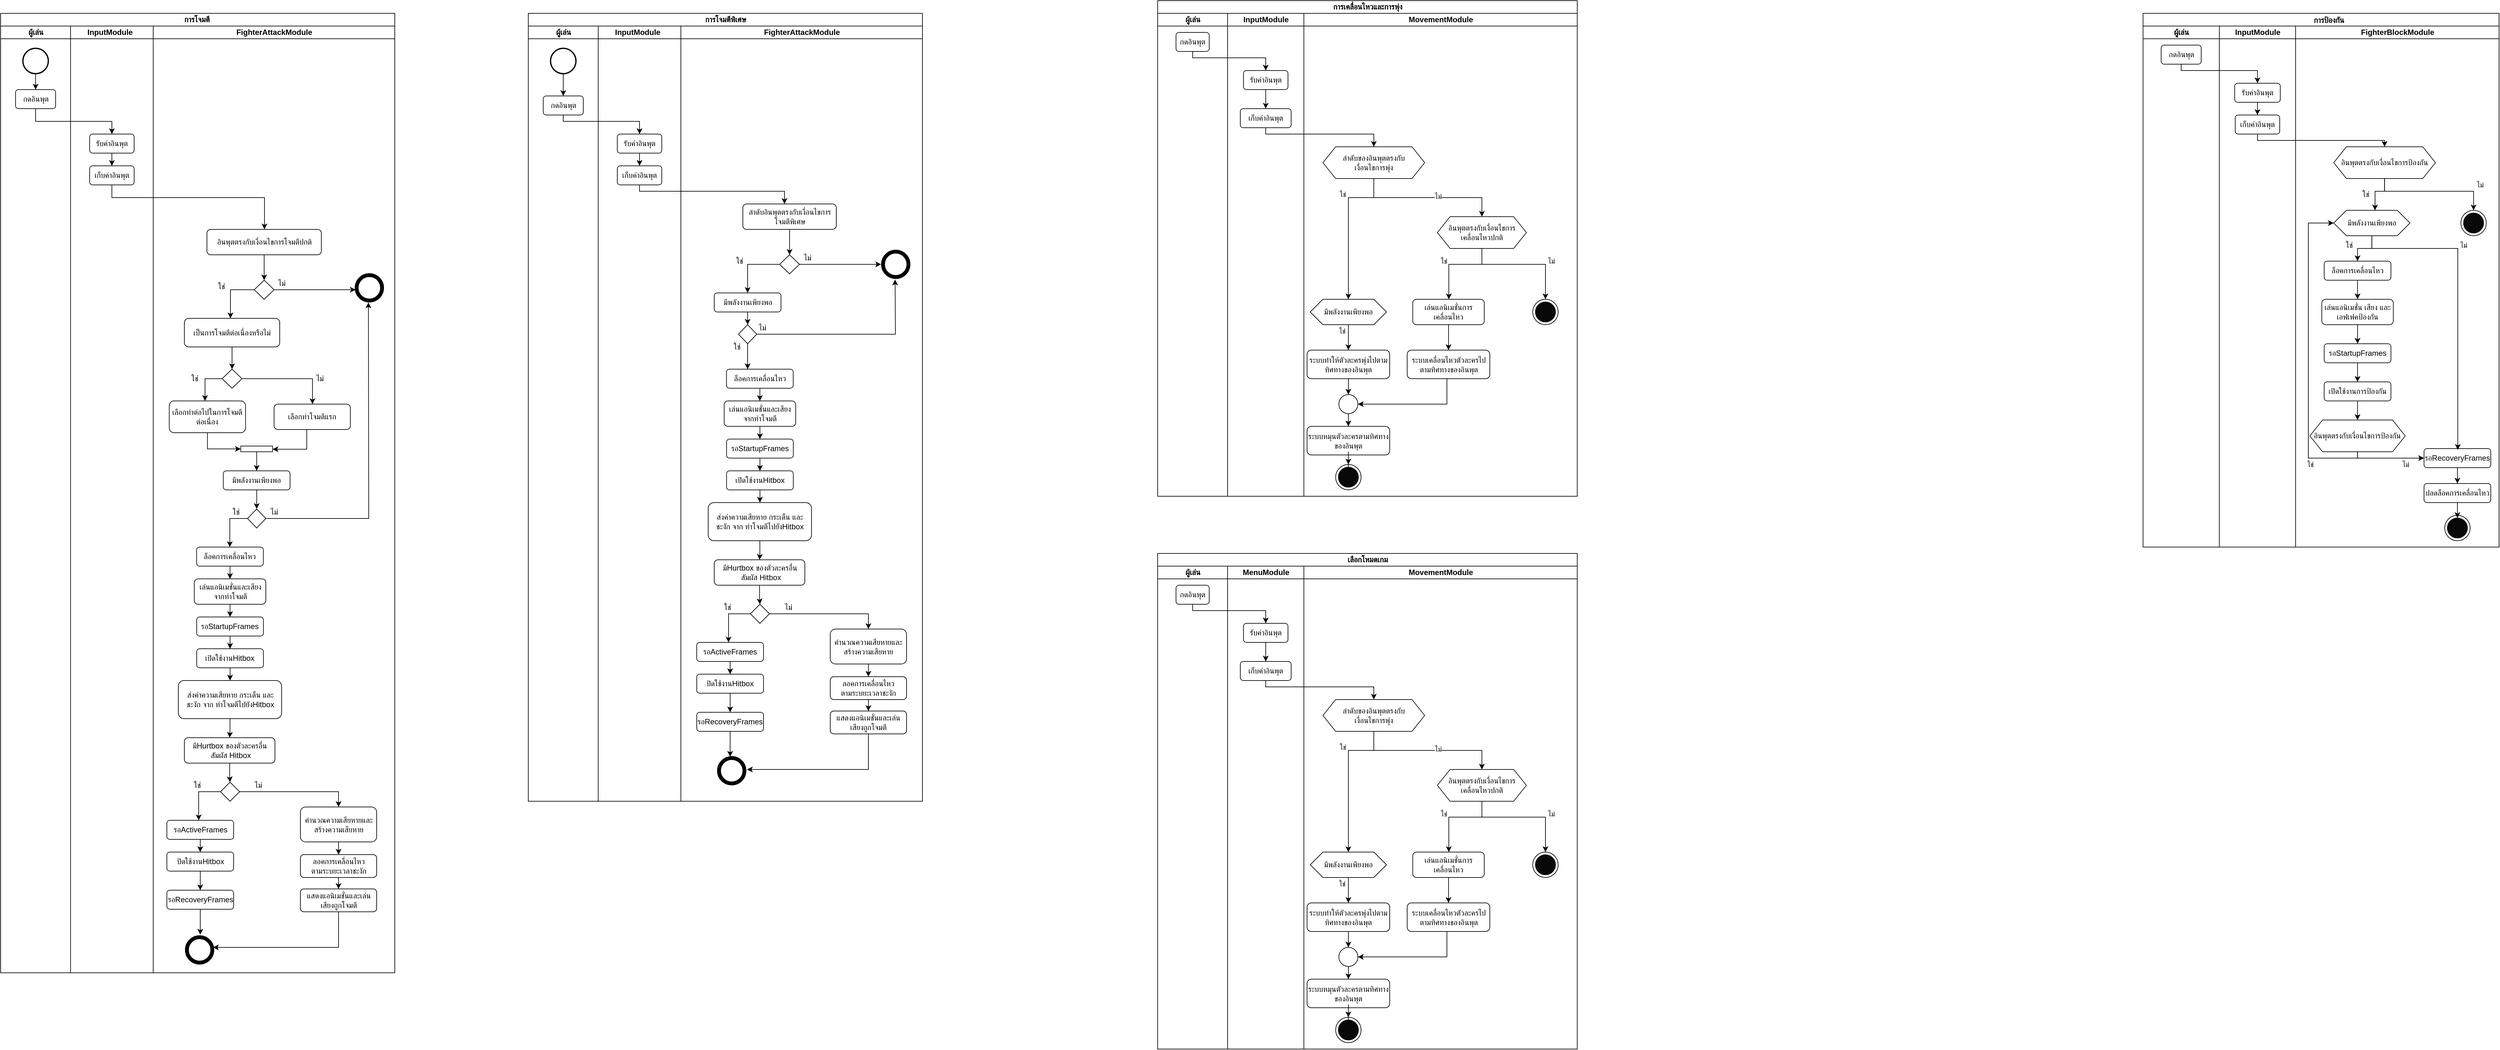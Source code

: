 <mxfile version="28.0.7">
  <diagram id="prtHgNgQTEPvFCAcTncT" name="Page-1">
    <mxGraphModel dx="5199" dy="2080" grid="1" gridSize="10" guides="1" tooltips="1" connect="1" arrows="1" fold="1" page="1" pageScale="1" pageWidth="827" pageHeight="1169" math="0" shadow="0">
      <root>
        <mxCell id="0" />
        <mxCell id="1" parent="0" />
        <mxCell id="iBYgaYHrRUeXB7UZgWUD-44" value="&lt;b&gt;&lt;span style=&quot;font-family: &amp;quot;TH SarabunPSK&amp;quot;, sans-serif;&quot; lang=&quot;TH&quot;&gt;&lt;font&gt;การเคลื่อนไหวและการพุ่ง&lt;/font&gt;&lt;/span&gt;&lt;/b&gt;" style="swimlane;childLayout=stackLayout;resizeParent=1;resizeParentMax=0;startSize=20;html=1;" parent="1" vertex="1">
          <mxGeometry x="330" y="10" width="660" height="780" as="geometry" />
        </mxCell>
        <mxCell id="iBYgaYHrRUeXB7UZgWUD-45" value="ผู้เล่น" style="swimlane;startSize=20;html=1;" parent="iBYgaYHrRUeXB7UZgWUD-44" vertex="1">
          <mxGeometry y="20" width="110" height="760" as="geometry" />
        </mxCell>
        <mxCell id="x-vGuRbUDoVfPWIjSoTj-123" value="กดอินพุต" style="rounded=1;whiteSpace=wrap;html=1;" parent="iBYgaYHrRUeXB7UZgWUD-45" vertex="1">
          <mxGeometry x="28.87" y="30" width="52.25" height="30" as="geometry" />
        </mxCell>
        <mxCell id="iBYgaYHrRUeXB7UZgWUD-46" value="InputModule" style="swimlane;startSize=20;html=1;" parent="iBYgaYHrRUeXB7UZgWUD-44" vertex="1">
          <mxGeometry x="110" y="20" width="120" height="760" as="geometry" />
        </mxCell>
        <mxCell id="x-vGuRbUDoVfPWIjSoTj-121" value="รับค่าอินพุต" style="rounded=1;whiteSpace=wrap;html=1;" parent="iBYgaYHrRUeXB7UZgWUD-46" vertex="1">
          <mxGeometry x="25" y="90" width="70" height="30" as="geometry" />
        </mxCell>
        <mxCell id="x-vGuRbUDoVfPWIjSoTj-125" value="เก็บค่าอินพุต" style="rounded=1;whiteSpace=wrap;html=1;" parent="iBYgaYHrRUeXB7UZgWUD-46" vertex="1">
          <mxGeometry x="20" y="150" width="80" height="30" as="geometry" />
        </mxCell>
        <mxCell id="x-vGuRbUDoVfPWIjSoTj-120" style="edgeStyle=orthogonalEdgeStyle;rounded=0;orthogonalLoop=1;jettySize=auto;html=1;entryX=0.5;entryY=0;entryDx=0;entryDy=0;" parent="iBYgaYHrRUeXB7UZgWUD-46" source="x-vGuRbUDoVfPWIjSoTj-121" target="x-vGuRbUDoVfPWIjSoTj-125" edge="1">
          <mxGeometry relative="1" as="geometry" />
        </mxCell>
        <mxCell id="iBYgaYHrRUeXB7UZgWUD-49" style="edgeStyle=orthogonalEdgeStyle;rounded=0;orthogonalLoop=1;jettySize=auto;html=1;" parent="iBYgaYHrRUeXB7UZgWUD-44" source="x-vGuRbUDoVfPWIjSoTj-123" target="x-vGuRbUDoVfPWIjSoTj-121" edge="1">
          <mxGeometry relative="1" as="geometry">
            <Array as="points">
              <mxPoint x="55" y="90" />
              <mxPoint x="170" y="90" />
            </Array>
          </mxGeometry>
        </mxCell>
        <mxCell id="x-vGuRbUDoVfPWIjSoTj-124" style="edgeStyle=orthogonalEdgeStyle;rounded=0;orthogonalLoop=1;jettySize=auto;html=1;entryX=0.5;entryY=0;entryDx=0;entryDy=0;" parent="iBYgaYHrRUeXB7UZgWUD-44" source="x-vGuRbUDoVfPWIjSoTj-125" target="x-vGuRbUDoVfPWIjSoTj-129" edge="1">
          <mxGeometry relative="1" as="geometry">
            <Array as="points">
              <mxPoint x="170" y="210" />
              <mxPoint x="340" y="210" />
            </Array>
          </mxGeometry>
        </mxCell>
        <mxCell id="iBYgaYHrRUeXB7UZgWUD-47" value="MovementModule" style="swimlane;startSize=20;html=1;" parent="iBYgaYHrRUeXB7UZgWUD-44" vertex="1">
          <mxGeometry x="230" y="20" width="430" height="760" as="geometry" />
        </mxCell>
        <mxCell id="iBYgaYHrRUeXB7UZgWUD-53" style="edgeStyle=orthogonalEdgeStyle;rounded=0;orthogonalLoop=1;jettySize=auto;html=1;" parent="iBYgaYHrRUeXB7UZgWUD-47" source="x-vGuRbUDoVfPWIjSoTj-129" target="x-vGuRbUDoVfPWIjSoTj-151" edge="1">
          <mxGeometry relative="1" as="geometry">
            <Array as="points">
              <mxPoint x="110" y="290" />
              <mxPoint x="70" y="290" />
            </Array>
          </mxGeometry>
        </mxCell>
        <mxCell id="x-vGuRbUDoVfPWIjSoTj-129" value="ลำดับของอินพุตตรงกับ&lt;div&gt;เงื่อน&lt;span data-darkreader-inline-color=&quot;&quot; data-darkreader-inline-bgcolor=&quot;&quot; style=&quot;background-color: transparent; color: light-dark(rgb(0, 0, 0), rgb(255, 255, 255)); --darkreader-inline-bgcolor: transparent; --darkreader-inline-color: var(--darkreader-text-ffffff, #e8e6e3);&quot;&gt;ไขการพุ่ง&lt;/span&gt;&lt;/div&gt;" style="shape=hexagon;perimeter=hexagonPerimeter2;whiteSpace=wrap;html=1;fixedSize=1;" parent="iBYgaYHrRUeXB7UZgWUD-47" vertex="1">
          <mxGeometry x="30" y="210" width="160" height="50" as="geometry" />
        </mxCell>
        <mxCell id="iBYgaYHrRUeXB7UZgWUD-55" style="edgeStyle=orthogonalEdgeStyle;rounded=0;orthogonalLoop=1;jettySize=auto;html=1;" parent="iBYgaYHrRUeXB7UZgWUD-47" source="x-vGuRbUDoVfPWIjSoTj-134" target="x-vGuRbUDoVfPWIjSoTj-160" edge="1">
          <mxGeometry relative="1" as="geometry">
            <Array as="points">
              <mxPoint x="280" y="395" />
              <mxPoint x="228" y="395" />
            </Array>
          </mxGeometry>
        </mxCell>
        <mxCell id="x-vGuRbUDoVfPWIjSoTj-134" value="อินพุตตรงกับเงื่อนไขการเคลื่อนไหวปกติ" style="shape=hexagon;perimeter=hexagonPerimeter2;whiteSpace=wrap;html=1;fixedSize=1;" parent="iBYgaYHrRUeXB7UZgWUD-47" vertex="1">
          <mxGeometry x="210" y="320" width="140" height="50" as="geometry" />
        </mxCell>
        <mxCell id="x-vGuRbUDoVfPWIjSoTj-126" style="edgeStyle=orthogonalEdgeStyle;rounded=0;orthogonalLoop=1;jettySize=auto;html=1;entryX=0.5;entryY=0;entryDx=0;entryDy=0;" parent="iBYgaYHrRUeXB7UZgWUD-47" source="x-vGuRbUDoVfPWIjSoTj-129" target="x-vGuRbUDoVfPWIjSoTj-134" edge="1">
          <mxGeometry relative="1" as="geometry">
            <Array as="points">
              <mxPoint x="110" y="290" />
              <mxPoint x="280" y="290" />
            </Array>
          </mxGeometry>
        </mxCell>
        <mxCell id="x-vGuRbUDoVfPWIjSoTj-127" value="ไม่" style="edgeLabel;html=1;align=center;verticalAlign=middle;resizable=0;points=[];" parent="x-vGuRbUDoVfPWIjSoTj-126" vertex="1" connectable="0">
          <mxGeometry x="-0.729" relative="1" as="geometry">
            <mxPoint x="100" y="-2" as="offset" />
          </mxGeometry>
        </mxCell>
        <mxCell id="x-vGuRbUDoVfPWIjSoTj-156" value="" style="group;aspect=fixed;" parent="iBYgaYHrRUeXB7UZgWUD-47" vertex="1" connectable="0">
          <mxGeometry x="360" y="450" width="40" height="40" as="geometry" />
        </mxCell>
        <mxCell id="x-vGuRbUDoVfPWIjSoTj-157" value="" style="ellipse;whiteSpace=wrap;html=1;aspect=fixed;fillColor=none;strokeColor=default;" parent="x-vGuRbUDoVfPWIjSoTj-156" vertex="1">
          <mxGeometry width="40" height="40" as="geometry" />
        </mxCell>
        <mxCell id="x-vGuRbUDoVfPWIjSoTj-158" value="" style="ellipse;whiteSpace=wrap;html=1;aspect=fixed;fillColor=#080808;" parent="x-vGuRbUDoVfPWIjSoTj-156" vertex="1">
          <mxGeometry x="4.25" y="4.25" width="31.5" height="31.5" as="geometry" />
        </mxCell>
        <mxCell id="x-vGuRbUDoVfPWIjSoTj-132" style="edgeStyle=orthogonalEdgeStyle;rounded=0;orthogonalLoop=1;jettySize=auto;html=1;entryX=0.5;entryY=0;entryDx=0;entryDy=0;" parent="iBYgaYHrRUeXB7UZgWUD-47" edge="1">
          <mxGeometry relative="1" as="geometry">
            <mxPoint x="280" y="370" as="sourcePoint" />
            <mxPoint x="380" y="450" as="targetPoint" />
            <Array as="points">
              <mxPoint x="280" y="395" />
              <mxPoint x="380" y="395" />
            </Array>
          </mxGeometry>
        </mxCell>
        <mxCell id="x-vGuRbUDoVfPWIjSoTj-133" value="ไม่" style="edgeLabel;html=1;align=center;verticalAlign=middle;resizable=0;points=[];" parent="x-vGuRbUDoVfPWIjSoTj-132" vertex="1" connectable="0">
          <mxGeometry x="-0.716" y="2" relative="1" as="geometry">
            <mxPoint x="108" y="-3" as="offset" />
          </mxGeometry>
        </mxCell>
        <mxCell id="x-vGuRbUDoVfPWIjSoTj-151" value="มีพลังงานเพียงพอ" style="shape=hexagon;perimeter=hexagonPerimeter2;whiteSpace=wrap;html=1;fixedSize=1;" parent="iBYgaYHrRUeXB7UZgWUD-47" vertex="1">
          <mxGeometry x="10" y="450" width="120" height="40" as="geometry" />
        </mxCell>
        <mxCell id="x-vGuRbUDoVfPWIjSoTj-193" value="ระบบทำให้ตัวละครพุ่งไปตามทิศทางของอินพุต" style="rounded=1;whiteSpace=wrap;html=1;" parent="iBYgaYHrRUeXB7UZgWUD-47" vertex="1">
          <mxGeometry x="5" y="530" width="130" height="45" as="geometry" />
        </mxCell>
        <mxCell id="x-vGuRbUDoVfPWIjSoTj-149" style="edgeStyle=orthogonalEdgeStyle;rounded=0;orthogonalLoop=1;jettySize=auto;html=1;" parent="iBYgaYHrRUeXB7UZgWUD-47" source="x-vGuRbUDoVfPWIjSoTj-151" target="x-vGuRbUDoVfPWIjSoTj-193" edge="1">
          <mxGeometry relative="1" as="geometry">
            <mxPoint x="630.8" y="550" as="targetPoint" />
          </mxGeometry>
        </mxCell>
        <mxCell id="x-vGuRbUDoVfPWIjSoTj-150" value="ใช่" style="edgeLabel;html=1;align=center;verticalAlign=middle;resizable=0;points=[];" parent="x-vGuRbUDoVfPWIjSoTj-149" vertex="1" connectable="0">
          <mxGeometry x="-0.259" y="-1" relative="1" as="geometry">
            <mxPoint x="-9" y="-5" as="offset" />
          </mxGeometry>
        </mxCell>
        <mxCell id="iBYgaYHrRUeXB7UZgWUD-54" value="ใช่" style="edgeLabel;html=1;align=center;verticalAlign=middle;resizable=0;points=[];" parent="x-vGuRbUDoVfPWIjSoTj-149" vertex="1" connectable="0">
          <mxGeometry x="-0.259" y="-1" relative="1" as="geometry">
            <mxPoint x="-8" y="-220" as="offset" />
          </mxGeometry>
        </mxCell>
        <mxCell id="iBYgaYHrRUeXB7UZgWUD-56" value="ใช่" style="edgeLabel;html=1;align=center;verticalAlign=middle;resizable=0;points=[];" parent="x-vGuRbUDoVfPWIjSoTj-149" vertex="1" connectable="0">
          <mxGeometry x="-0.259" y="-1" relative="1" as="geometry">
            <mxPoint x="151" y="-115" as="offset" />
          </mxGeometry>
        </mxCell>
        <mxCell id="x-vGuRbUDoVfPWIjSoTj-195" value="" style="ellipse;whiteSpace=wrap;html=1;aspect=fixed;" parent="iBYgaYHrRUeXB7UZgWUD-47" vertex="1">
          <mxGeometry x="55" y="600" width="30" height="30" as="geometry" />
        </mxCell>
        <mxCell id="x-vGuRbUDoVfPWIjSoTj-196" style="edgeStyle=orthogonalEdgeStyle;rounded=0;orthogonalLoop=1;jettySize=auto;html=1;" parent="iBYgaYHrRUeXB7UZgWUD-47" source="x-vGuRbUDoVfPWIjSoTj-193" target="x-vGuRbUDoVfPWIjSoTj-195" edge="1">
          <mxGeometry relative="1" as="geometry" />
        </mxCell>
        <mxCell id="iBYgaYHrRUeXB7UZgWUD-57" style="edgeStyle=orthogonalEdgeStyle;rounded=0;orthogonalLoop=1;jettySize=auto;html=1;entryX=0.5;entryY=0;entryDx=0;entryDy=0;" parent="iBYgaYHrRUeXB7UZgWUD-47" source="x-vGuRbUDoVfPWIjSoTj-160" target="x-vGuRbUDoVfPWIjSoTj-162" edge="1">
          <mxGeometry relative="1" as="geometry" />
        </mxCell>
        <mxCell id="x-vGuRbUDoVfPWIjSoTj-160" value="เล่นแอนิเมชั่นการเคลื่อนไหว" style="rounded=1;whiteSpace=wrap;html=1;" parent="iBYgaYHrRUeXB7UZgWUD-47" vertex="1">
          <mxGeometry x="171.25" y="450" width="112.5" height="40" as="geometry" />
        </mxCell>
        <mxCell id="iBYgaYHrRUeXB7UZgWUD-58" style="edgeStyle=orthogonalEdgeStyle;rounded=0;orthogonalLoop=1;jettySize=auto;html=1;entryX=1;entryY=0.5;entryDx=0;entryDy=0;" parent="iBYgaYHrRUeXB7UZgWUD-47" source="x-vGuRbUDoVfPWIjSoTj-162" target="x-vGuRbUDoVfPWIjSoTj-195" edge="1">
          <mxGeometry relative="1" as="geometry">
            <Array as="points">
              <mxPoint x="225" y="615" />
            </Array>
          </mxGeometry>
        </mxCell>
        <mxCell id="x-vGuRbUDoVfPWIjSoTj-162" value="ระบบเคลื่อนไหวตัวละครไปตามทิศทางของอินพุต" style="rounded=1;whiteSpace=wrap;html=1;" parent="iBYgaYHrRUeXB7UZgWUD-47" vertex="1">
          <mxGeometry x="162.5" y="530" width="130" height="45" as="geometry" />
        </mxCell>
        <mxCell id="x-vGuRbUDoVfPWIjSoTj-198" value="ระบบหมุนตัวละครตามทิศทางของอินพุต" style="rounded=1;whiteSpace=wrap;html=1;" parent="iBYgaYHrRUeXB7UZgWUD-47" vertex="1">
          <mxGeometry x="5" y="650" width="130" height="45" as="geometry" />
        </mxCell>
        <mxCell id="x-vGuRbUDoVfPWIjSoTj-199" style="edgeStyle=orthogonalEdgeStyle;rounded=0;orthogonalLoop=1;jettySize=auto;html=1;entryX=0.5;entryY=0;entryDx=0;entryDy=0;" parent="iBYgaYHrRUeXB7UZgWUD-47" source="x-vGuRbUDoVfPWIjSoTj-195" target="x-vGuRbUDoVfPWIjSoTj-198" edge="1">
          <mxGeometry relative="1" as="geometry" />
        </mxCell>
        <mxCell id="x-vGuRbUDoVfPWIjSoTj-200" value="" style="group;aspect=fixed;" parent="iBYgaYHrRUeXB7UZgWUD-47" vertex="1" connectable="0">
          <mxGeometry x="50" y="710" width="40" height="40" as="geometry" />
        </mxCell>
        <mxCell id="x-vGuRbUDoVfPWIjSoTj-201" value="" style="ellipse;whiteSpace=wrap;html=1;aspect=fixed;fillColor=none;strokeColor=default;" parent="x-vGuRbUDoVfPWIjSoTj-200" vertex="1">
          <mxGeometry width="40" height="40" as="geometry" />
        </mxCell>
        <mxCell id="x-vGuRbUDoVfPWIjSoTj-202" value="" style="ellipse;whiteSpace=wrap;html=1;aspect=fixed;fillColor=#080808;" parent="x-vGuRbUDoVfPWIjSoTj-200" vertex="1">
          <mxGeometry x="4.25" y="4.25" width="31.5" height="31.5" as="geometry" />
        </mxCell>
        <mxCell id="x-vGuRbUDoVfPWIjSoTj-203" style="edgeStyle=orthogonalEdgeStyle;rounded=0;orthogonalLoop=1;jettySize=auto;html=1;entryX=0.5;entryY=0;entryDx=0;entryDy=0;" parent="iBYgaYHrRUeXB7UZgWUD-47" source="x-vGuRbUDoVfPWIjSoTj-198" target="x-vGuRbUDoVfPWIjSoTj-201" edge="1">
          <mxGeometry relative="1" as="geometry" />
        </mxCell>
        <mxCell id="iBYgaYHrRUeXB7UZgWUD-59" value="&lt;p style=&quot;text-indent:.25in;line-height:115%&quot; class=&quot;MsoNormal&quot;&gt;&lt;b&gt;&lt;span style=&quot;line-height: 115%; font-family: &amp;quot;TH SarabunPSK&amp;quot;, sans-serif;&quot; lang=&quot;TH&quot;&gt;&lt;font&gt;การป้องกัน&lt;/font&gt;&lt;/span&gt;&lt;/b&gt;&lt;b&gt;&lt;span style=&quot;font-size:16.0pt;&lt;br/&gt;line-height:115%;font-family:&amp;quot;TH SarabunPSK&amp;quot;,sans-serif;mso-fareast-language:&lt;br/&gt;JA&quot;&gt;&lt;/span&gt;&lt;/b&gt;&lt;/p&gt;" style="swimlane;childLayout=stackLayout;resizeParent=1;resizeParentMax=0;startSize=20;html=1;" parent="1" vertex="1">
          <mxGeometry x="1880" y="30" width="560" height="840" as="geometry" />
        </mxCell>
        <mxCell id="iBYgaYHrRUeXB7UZgWUD-60" value="ผู้เล่น" style="swimlane;startSize=20;html=1;" parent="iBYgaYHrRUeXB7UZgWUD-59" vertex="1">
          <mxGeometry y="20" width="120" height="820" as="geometry" />
        </mxCell>
        <mxCell id="x-vGuRbUDoVfPWIjSoTj-250" value="กดอินพุต" style="rounded=1;whiteSpace=wrap;html=1;" parent="iBYgaYHrRUeXB7UZgWUD-60" vertex="1">
          <mxGeometry x="28.5" y="30" width="63" height="30" as="geometry" />
        </mxCell>
        <mxCell id="iBYgaYHrRUeXB7UZgWUD-61" value="InputModule" style="swimlane;startSize=20;html=1;" parent="iBYgaYHrRUeXB7UZgWUD-59" vertex="1">
          <mxGeometry x="120" y="20" width="120" height="820" as="geometry" />
        </mxCell>
        <mxCell id="x-vGuRbUDoVfPWIjSoTj-248" value="รับค่าอินพุ&lt;span style=&quot;background-color: transparent; color: light-dark(rgb(0, 0, 0), rgb(255, 255, 255));&quot;&gt;ต&lt;/span&gt;" style="rounded=1;whiteSpace=wrap;html=1;" parent="iBYgaYHrRUeXB7UZgWUD-61" vertex="1">
          <mxGeometry x="24.12" y="90" width="71.75" height="30" as="geometry" />
        </mxCell>
        <mxCell id="x-vGuRbUDoVfPWIjSoTj-252" value="เก็บค่าอินพุต" style="rounded=1;whiteSpace=wrap;html=1;" parent="iBYgaYHrRUeXB7UZgWUD-61" vertex="1">
          <mxGeometry x="25" y="140" width="70" height="30" as="geometry" />
        </mxCell>
        <mxCell id="x-vGuRbUDoVfPWIjSoTj-247" style="edgeStyle=orthogonalEdgeStyle;rounded=0;orthogonalLoop=1;jettySize=auto;html=1;entryX=0.5;entryY=0;entryDx=0;entryDy=0;" parent="iBYgaYHrRUeXB7UZgWUD-61" source="x-vGuRbUDoVfPWIjSoTj-248" target="x-vGuRbUDoVfPWIjSoTj-252" edge="1">
          <mxGeometry relative="1" as="geometry" />
        </mxCell>
        <mxCell id="x-vGuRbUDoVfPWIjSoTj-249" style="edgeStyle=orthogonalEdgeStyle;rounded=0;orthogonalLoop=1;jettySize=auto;html=1;" parent="iBYgaYHrRUeXB7UZgWUD-59" source="x-vGuRbUDoVfPWIjSoTj-250" target="x-vGuRbUDoVfPWIjSoTj-248" edge="1">
          <mxGeometry relative="1" as="geometry">
            <Array as="points">
              <mxPoint x="60" y="90" />
              <mxPoint x="180" y="90" />
            </Array>
          </mxGeometry>
        </mxCell>
        <mxCell id="x-vGuRbUDoVfPWIjSoTj-251" style="edgeStyle=orthogonalEdgeStyle;rounded=0;orthogonalLoop=1;jettySize=auto;html=1;entryX=0.5;entryY=0;entryDx=0;entryDy=0;" parent="iBYgaYHrRUeXB7UZgWUD-59" source="x-vGuRbUDoVfPWIjSoTj-252" target="x-vGuRbUDoVfPWIjSoTj-256" edge="1">
          <mxGeometry relative="1" as="geometry">
            <Array as="points">
              <mxPoint x="180" y="200" />
              <mxPoint x="380" y="200" />
            </Array>
          </mxGeometry>
        </mxCell>
        <mxCell id="iBYgaYHrRUeXB7UZgWUD-62" value="FighterBlockModule" style="swimlane;startSize=20;html=1;" parent="iBYgaYHrRUeXB7UZgWUD-59" vertex="1">
          <mxGeometry x="240" y="20" width="320" height="820" as="geometry" />
        </mxCell>
        <mxCell id="iBYgaYHrRUeXB7UZgWUD-63" style="edgeStyle=orthogonalEdgeStyle;rounded=0;orthogonalLoop=1;jettySize=auto;html=1;" parent="iBYgaYHrRUeXB7UZgWUD-62" source="x-vGuRbUDoVfPWIjSoTj-256" target="x-vGuRbUDoVfPWIjSoTj-278" edge="1">
          <mxGeometry relative="1" as="geometry">
            <Array as="points">
              <mxPoint x="139.94" y="260" />
              <mxPoint x="124.94" y="260" />
            </Array>
          </mxGeometry>
        </mxCell>
        <mxCell id="x-vGuRbUDoVfPWIjSoTj-256" value="อินพุตตรงกับเงื่อนไขการป้องกัน" style="shape=hexagon;perimeter=hexagonPerimeter2;whiteSpace=wrap;html=1;fixedSize=1;" parent="iBYgaYHrRUeXB7UZgWUD-62" vertex="1">
          <mxGeometry x="59.94" y="190" width="160" height="50" as="geometry" />
        </mxCell>
        <mxCell id="x-vGuRbUDoVfPWIjSoTj-283" value="" style="group;aspect=fixed;" parent="iBYgaYHrRUeXB7UZgWUD-62" vertex="1" connectable="0">
          <mxGeometry x="259.94" y="290" width="40" height="40" as="geometry" />
        </mxCell>
        <mxCell id="x-vGuRbUDoVfPWIjSoTj-284" value="" style="ellipse;whiteSpace=wrap;html=1;aspect=fixed;fillColor=none;strokeColor=default;" parent="x-vGuRbUDoVfPWIjSoTj-283" vertex="1">
          <mxGeometry width="40" height="40" as="geometry" />
        </mxCell>
        <mxCell id="x-vGuRbUDoVfPWIjSoTj-285" value="" style="ellipse;whiteSpace=wrap;html=1;aspect=fixed;fillColor=#080808;" parent="x-vGuRbUDoVfPWIjSoTj-283" vertex="1">
          <mxGeometry x="4.25" y="4.25" width="31.5" height="31.5" as="geometry" />
        </mxCell>
        <mxCell id="x-vGuRbUDoVfPWIjSoTj-328" style="edgeStyle=orthogonalEdgeStyle;rounded=0;orthogonalLoop=1;jettySize=auto;html=1;entryX=0.5;entryY=0;entryDx=0;entryDy=0;" parent="iBYgaYHrRUeXB7UZgWUD-62" source="x-vGuRbUDoVfPWIjSoTj-256" target="x-vGuRbUDoVfPWIjSoTj-284" edge="1">
          <mxGeometry relative="1" as="geometry">
            <Array as="points">
              <mxPoint x="139.94" y="260" />
              <mxPoint x="279.94" y="260" />
            </Array>
          </mxGeometry>
        </mxCell>
        <mxCell id="x-vGuRbUDoVfPWIjSoTj-329" value="ไม่" style="edgeLabel;html=1;align=center;verticalAlign=middle;resizable=0;points=[];" parent="x-vGuRbUDoVfPWIjSoTj-328" vertex="1" connectable="0">
          <mxGeometry x="-0.027" y="-2" relative="1" as="geometry">
            <mxPoint x="77" y="-12" as="offset" />
          </mxGeometry>
        </mxCell>
        <mxCell id="iBYgaYHrRUeXB7UZgWUD-66" style="edgeStyle=orthogonalEdgeStyle;rounded=0;orthogonalLoop=1;jettySize=auto;html=1;" parent="iBYgaYHrRUeXB7UZgWUD-62" source="x-vGuRbUDoVfPWIjSoTj-278" target="x-vGuRbUDoVfPWIjSoTj-282" edge="1">
          <mxGeometry relative="1" as="geometry" />
        </mxCell>
        <mxCell id="x-vGuRbUDoVfPWIjSoTj-278" value="มีพลังงานเพียงพอ" style="shape=hexagon;perimeter=hexagonPerimeter2;whiteSpace=wrap;html=1;fixedSize=1;" parent="iBYgaYHrRUeXB7UZgWUD-62" vertex="1">
          <mxGeometry x="59.94" y="290" width="120" height="40" as="geometry" />
        </mxCell>
        <mxCell id="x-vGuRbUDoVfPWIjSoTj-282" value="ล็อคการเคลื่อนไหว" style="rounded=1;whiteSpace=wrap;html=1;" parent="iBYgaYHrRUeXB7UZgWUD-62" vertex="1">
          <mxGeometry x="44.94" y="370" width="105" height="30" as="geometry" />
        </mxCell>
        <mxCell id="iBYgaYHrRUeXB7UZgWUD-67" value="ใช่" style="text;html=1;align=center;verticalAlign=middle;resizable=0;points=[];autosize=1;strokeColor=none;fillColor=none;" parent="iBYgaYHrRUeXB7UZgWUD-62" vertex="1">
          <mxGeometry x="89.94" y="250" width="40" height="30" as="geometry" />
        </mxCell>
        <mxCell id="iBYgaYHrRUeXB7UZgWUD-68" value="ใช่" style="text;html=1;align=center;verticalAlign=middle;resizable=0;points=[];autosize=1;strokeColor=none;fillColor=none;" parent="iBYgaYHrRUeXB7UZgWUD-62" vertex="1">
          <mxGeometry x="63.69" y="330" width="40" height="30" as="geometry" />
        </mxCell>
        <mxCell id="x-vGuRbUDoVfPWIjSoTj-287" value="เล่นแอนิเมชั่น เสียง และ เอฟเฟคป้องกัน" style="rounded=1;whiteSpace=wrap;html=1;" parent="iBYgaYHrRUeXB7UZgWUD-62" vertex="1">
          <mxGeometry x="41.19" y="430" width="112.5" height="40" as="geometry" />
        </mxCell>
        <mxCell id="x-vGuRbUDoVfPWIjSoTj-281" style="edgeStyle=orthogonalEdgeStyle;rounded=0;orthogonalLoop=1;jettySize=auto;html=1;" parent="iBYgaYHrRUeXB7UZgWUD-62" source="x-vGuRbUDoVfPWIjSoTj-282" target="x-vGuRbUDoVfPWIjSoTj-287" edge="1">
          <mxGeometry relative="1" as="geometry" />
        </mxCell>
        <mxCell id="x-vGuRbUDoVfPWIjSoTj-323" value="รอRecoveryFrames" style="rounded=1;whiteSpace=wrap;html=1;" parent="iBYgaYHrRUeXB7UZgWUD-62" vertex="1">
          <mxGeometry x="202" y="665" width="105" height="30" as="geometry" />
        </mxCell>
        <mxCell id="x-vGuRbUDoVfPWIjSoTj-326" style="edgeStyle=orthogonalEdgeStyle;rounded=0;orthogonalLoop=1;jettySize=auto;html=1;" parent="iBYgaYHrRUeXB7UZgWUD-62" edge="1">
          <mxGeometry relative="1" as="geometry">
            <mxPoint x="135" y="330" as="sourcePoint" />
            <mxPoint x="255.1" y="667" as="targetPoint" />
            <Array as="points">
              <mxPoint x="120" y="330" />
              <mxPoint x="120" y="350" />
              <mxPoint x="255" y="350" />
            </Array>
          </mxGeometry>
        </mxCell>
        <mxCell id="x-vGuRbUDoVfPWIjSoTj-330" value="ไม่" style="edgeLabel;html=1;align=center;verticalAlign=middle;resizable=0;points=[];" parent="x-vGuRbUDoVfPWIjSoTj-326" vertex="1" connectable="0">
          <mxGeometry x="-0.943" y="2" relative="1" as="geometry">
            <mxPoint x="143" y="13" as="offset" />
          </mxGeometry>
        </mxCell>
        <mxCell id="x-vGuRbUDoVfPWIjSoTj-289" value="รอStartupFrames" style="rounded=1;whiteSpace=wrap;html=1;" parent="iBYgaYHrRUeXB7UZgWUD-62" vertex="1">
          <mxGeometry x="44.94" y="500" width="105" height="30" as="geometry" />
        </mxCell>
        <mxCell id="x-vGuRbUDoVfPWIjSoTj-286" style="edgeStyle=orthogonalEdgeStyle;rounded=0;orthogonalLoop=1;jettySize=auto;html=1;" parent="iBYgaYHrRUeXB7UZgWUD-62" source="x-vGuRbUDoVfPWIjSoTj-287" target="x-vGuRbUDoVfPWIjSoTj-289" edge="1">
          <mxGeometry relative="1" as="geometry">
            <mxPoint x="-479.56" y="750" as="targetPoint" />
          </mxGeometry>
        </mxCell>
        <mxCell id="x-vGuRbUDoVfPWIjSoTj-291" value="เปิดใช้งานการป้องกัน" style="rounded=1;whiteSpace=wrap;html=1;" parent="iBYgaYHrRUeXB7UZgWUD-62" vertex="1">
          <mxGeometry x="44.94" y="560" width="105" height="30" as="geometry" />
        </mxCell>
        <mxCell id="x-vGuRbUDoVfPWIjSoTj-288" style="edgeStyle=orthogonalEdgeStyle;rounded=0;orthogonalLoop=1;jettySize=auto;html=1;entryX=0.5;entryY=0;entryDx=0;entryDy=0;" parent="iBYgaYHrRUeXB7UZgWUD-62" source="x-vGuRbUDoVfPWIjSoTj-289" target="x-vGuRbUDoVfPWIjSoTj-291" edge="1">
          <mxGeometry relative="1" as="geometry" />
        </mxCell>
        <mxCell id="x-vGuRbUDoVfPWIjSoTj-302" value="อินพุตตรงกับเงื่อนไขการป้องกัน" style="shape=hexagon;perimeter=hexagonPerimeter2;whiteSpace=wrap;html=1;fixedSize=1;" parent="iBYgaYHrRUeXB7UZgWUD-62" vertex="1">
          <mxGeometry x="22.44" y="620" width="150" height="50" as="geometry" />
        </mxCell>
        <mxCell id="x-vGuRbUDoVfPWIjSoTj-320" value="" style="edgeStyle=orthogonalEdgeStyle;rounded=0;orthogonalLoop=1;jettySize=auto;html=1;" parent="iBYgaYHrRUeXB7UZgWUD-62" source="x-vGuRbUDoVfPWIjSoTj-291" target="x-vGuRbUDoVfPWIjSoTj-302" edge="1">
          <mxGeometry relative="1" as="geometry" />
        </mxCell>
        <mxCell id="x-vGuRbUDoVfPWIjSoTj-321" style="edgeStyle=orthogonalEdgeStyle;rounded=0;orthogonalLoop=1;jettySize=auto;html=1;entryX=0;entryY=0.5;entryDx=0;entryDy=0;" parent="iBYgaYHrRUeXB7UZgWUD-62" source="x-vGuRbUDoVfPWIjSoTj-302" target="x-vGuRbUDoVfPWIjSoTj-278" edge="1">
          <mxGeometry relative="1" as="geometry">
            <Array as="points">
              <mxPoint x="97" y="680" />
              <mxPoint x="20" y="680" />
              <mxPoint x="20" y="310" />
            </Array>
          </mxGeometry>
        </mxCell>
        <mxCell id="x-vGuRbUDoVfPWIjSoTj-322" value="ใช่" style="edgeLabel;html=1;align=center;verticalAlign=middle;resizable=0;points=[];" parent="x-vGuRbUDoVfPWIjSoTj-321" vertex="1" connectable="0">
          <mxGeometry x="-0.948" y="-2" relative="1" as="geometry">
            <mxPoint x="-72" y="12" as="offset" />
          </mxGeometry>
        </mxCell>
        <mxCell id="x-vGuRbUDoVfPWIjSoTj-327" style="edgeStyle=orthogonalEdgeStyle;rounded=0;orthogonalLoop=1;jettySize=auto;html=1;entryX=0;entryY=0.5;entryDx=0;entryDy=0;exitX=0.5;exitY=1;exitDx=0;exitDy=0;" parent="iBYgaYHrRUeXB7UZgWUD-62" source="x-vGuRbUDoVfPWIjSoTj-302" target="x-vGuRbUDoVfPWIjSoTj-323" edge="1">
          <mxGeometry relative="1" as="geometry">
            <mxPoint x="100" y="670" as="sourcePoint" />
            <Array as="points">
              <mxPoint x="97" y="680" />
              <mxPoint x="192" y="680" />
            </Array>
          </mxGeometry>
        </mxCell>
        <mxCell id="x-vGuRbUDoVfPWIjSoTj-331" value="ไม่" style="edgeLabel;html=1;align=center;verticalAlign=middle;resizable=0;points=[];" parent="x-vGuRbUDoVfPWIjSoTj-327" vertex="1" connectable="0">
          <mxGeometry x="-0.442" y="2" relative="1" as="geometry">
            <mxPoint x="53" y="12" as="offset" />
          </mxGeometry>
        </mxCell>
        <mxCell id="x-vGuRbUDoVfPWIjSoTj-332" value="ปลดล็อคการเคลื่อนไหว" style="rounded=1;whiteSpace=wrap;html=1;" parent="iBYgaYHrRUeXB7UZgWUD-62" vertex="1">
          <mxGeometry x="202" y="720" width="105" height="30" as="geometry" />
        </mxCell>
        <mxCell id="x-vGuRbUDoVfPWIjSoTj-333" value="" style="edgeStyle=orthogonalEdgeStyle;rounded=0;orthogonalLoop=1;jettySize=auto;html=1;" parent="iBYgaYHrRUeXB7UZgWUD-62" source="x-vGuRbUDoVfPWIjSoTj-323" target="x-vGuRbUDoVfPWIjSoTj-332" edge="1">
          <mxGeometry relative="1" as="geometry" />
        </mxCell>
        <mxCell id="x-vGuRbUDoVfPWIjSoTj-334" value="" style="group;aspect=fixed;" parent="iBYgaYHrRUeXB7UZgWUD-62" vertex="1" connectable="0">
          <mxGeometry x="234.5" y="770" width="40" height="40" as="geometry" />
        </mxCell>
        <mxCell id="x-vGuRbUDoVfPWIjSoTj-335" value="" style="ellipse;whiteSpace=wrap;html=1;aspect=fixed;fillColor=none;strokeColor=default;" parent="x-vGuRbUDoVfPWIjSoTj-334" vertex="1">
          <mxGeometry width="40" height="40" as="geometry" />
        </mxCell>
        <mxCell id="x-vGuRbUDoVfPWIjSoTj-336" value="" style="ellipse;whiteSpace=wrap;html=1;aspect=fixed;fillColor=#080808;" parent="x-vGuRbUDoVfPWIjSoTj-334" vertex="1">
          <mxGeometry x="4.25" y="4.25" width="31.5" height="31.5" as="geometry" />
        </mxCell>
        <mxCell id="x-vGuRbUDoVfPWIjSoTj-337" value="" style="edgeStyle=orthogonalEdgeStyle;rounded=0;orthogonalLoop=1;jettySize=auto;html=1;" parent="iBYgaYHrRUeXB7UZgWUD-62" source="x-vGuRbUDoVfPWIjSoTj-332" target="x-vGuRbUDoVfPWIjSoTj-336" edge="1">
          <mxGeometry relative="1" as="geometry" />
        </mxCell>
        <mxCell id="c57PVvVjm2TMvXlCOmgX-1" value="&lt;b&gt;&lt;span style=&quot;font-family: &amp;quot;TH SarabunPSK&amp;quot;, sans-serif;&quot; lang=&quot;TH&quot;&gt;&lt;font&gt;การโจมตี&amp;nbsp;&lt;/font&gt;&lt;/span&gt;&lt;/b&gt;" style="swimlane;childLayout=stackLayout;resizeParent=1;resizeParentMax=0;startSize=20;html=1;" parent="1" vertex="1">
          <mxGeometry x="-1490" y="30" width="620" height="1510" as="geometry" />
        </mxCell>
        <mxCell id="c57PVvVjm2TMvXlCOmgX-2" value="ผู้เล่น" style="swimlane;startSize=20;html=1;" parent="c57PVvVjm2TMvXlCOmgX-1" vertex="1">
          <mxGeometry y="20" width="110" height="1490" as="geometry" />
        </mxCell>
        <mxCell id="c57PVvVjm2TMvXlCOmgX-3" value="&lt;div&gt;&lt;span style=&quot;background-color: transparent; color: light-dark(rgb(0, 0, 0), rgb(255, 255, 255));&quot;&gt;กดอินพุต&lt;/span&gt;&lt;/div&gt;" style="rounded=1;whiteSpace=wrap;html=1;" parent="c57PVvVjm2TMvXlCOmgX-2" vertex="1">
          <mxGeometry x="23.5" y="100" width="63" height="30" as="geometry" />
        </mxCell>
        <mxCell id="OrGtIaO31I0Me9HCod5W-46" style="edgeStyle=orthogonalEdgeStyle;rounded=0;orthogonalLoop=1;jettySize=auto;html=1;" edge="1" parent="c57PVvVjm2TMvXlCOmgX-2" source="OrGtIaO31I0Me9HCod5W-45" target="c57PVvVjm2TMvXlCOmgX-3">
          <mxGeometry relative="1" as="geometry" />
        </mxCell>
        <mxCell id="OrGtIaO31I0Me9HCod5W-45" value="" style="strokeWidth=2;html=1;shape=mxgraph.flowchart.start_2;whiteSpace=wrap;" vertex="1" parent="c57PVvVjm2TMvXlCOmgX-2">
          <mxGeometry x="35" y="35" width="40" height="40" as="geometry" />
        </mxCell>
        <mxCell id="c57PVvVjm2TMvXlCOmgX-4" value="&lt;span style=&quot;font-family: &amp;quot;TH SarabunPSK&amp;quot;, sans-serif;&quot;&gt;&lt;font&gt;InputModule &amp;nbsp;&lt;/font&gt;&lt;/span&gt;" style="swimlane;startSize=20;html=1;" parent="c57PVvVjm2TMvXlCOmgX-1" vertex="1">
          <mxGeometry x="110" y="20" width="130" height="1490" as="geometry" />
        </mxCell>
        <mxCell id="c57PVvVjm2TMvXlCOmgX-5" value="รับค่าอินพุต" style="rounded=1;whiteSpace=wrap;html=1;" parent="c57PVvVjm2TMvXlCOmgX-4" vertex="1">
          <mxGeometry x="30" y="170" width="70" height="30" as="geometry" />
        </mxCell>
        <mxCell id="c57PVvVjm2TMvXlCOmgX-6" value="เก็บค่าอินพุต" style="rounded=1;whiteSpace=wrap;html=1;" parent="c57PVvVjm2TMvXlCOmgX-4" vertex="1">
          <mxGeometry x="30" y="220" width="70" height="30" as="geometry" />
        </mxCell>
        <mxCell id="c57PVvVjm2TMvXlCOmgX-7" style="edgeStyle=orthogonalEdgeStyle;rounded=0;orthogonalLoop=1;jettySize=auto;html=1;entryX=0.5;entryY=0;entryDx=0;entryDy=0;" parent="c57PVvVjm2TMvXlCOmgX-4" source="c57PVvVjm2TMvXlCOmgX-5" target="c57PVvVjm2TMvXlCOmgX-6" edge="1">
          <mxGeometry relative="1" as="geometry" />
        </mxCell>
        <mxCell id="c57PVvVjm2TMvXlCOmgX-8" style="edgeStyle=orthogonalEdgeStyle;rounded=0;orthogonalLoop=1;jettySize=auto;html=1;entryX=0.5;entryY=0;entryDx=0;entryDy=0;" parent="c57PVvVjm2TMvXlCOmgX-1" source="c57PVvVjm2TMvXlCOmgX-3" target="c57PVvVjm2TMvXlCOmgX-5" edge="1">
          <mxGeometry relative="1" as="geometry">
            <Array as="points">
              <mxPoint x="55" y="170" />
              <mxPoint x="175" y="170" />
            </Array>
          </mxGeometry>
        </mxCell>
        <mxCell id="c57PVvVjm2TMvXlCOmgX-90" style="edgeStyle=orthogonalEdgeStyle;rounded=0;orthogonalLoop=1;jettySize=auto;html=1;" parent="c57PVvVjm2TMvXlCOmgX-1" source="c57PVvVjm2TMvXlCOmgX-6" edge="1" target="c57PVvVjm2TMvXlCOmgX-95">
          <mxGeometry relative="1" as="geometry">
            <mxPoint x="403.0" y="240" as="targetPoint" />
            <Array as="points">
              <mxPoint x="175" y="290" />
              <mxPoint x="415" y="290" />
            </Array>
          </mxGeometry>
        </mxCell>
        <UserObject label="FighterAttackModule" id="c57PVvVjm2TMvXlCOmgX-10">
          <mxCell style="swimlane;startSize=20;html=1;" parent="c57PVvVjm2TMvXlCOmgX-1" vertex="1">
            <mxGeometry x="240" y="20" width="380" height="1490" as="geometry" />
          </mxCell>
        </UserObject>
        <mxCell id="c57PVvVjm2TMvXlCOmgX-21" style="edgeStyle=orthogonalEdgeStyle;rounded=0;orthogonalLoop=1;jettySize=auto;html=1;entryX=1;entryY=0.5;entryDx=0;entryDy=0;" parent="c57PVvVjm2TMvXlCOmgX-10" source="c57PVvVjm2TMvXlCOmgX-22" target="c57PVvVjm2TMvXlCOmgX-82" edge="1">
          <mxGeometry relative="1" as="geometry">
            <Array as="points">
              <mxPoint x="241.5" y="666" />
              <mxPoint x="187.5" y="666" />
            </Array>
            <mxPoint x="211.5" y="796" as="targetPoint" />
          </mxGeometry>
        </mxCell>
        <mxCell id="c57PVvVjm2TMvXlCOmgX-22" value="เลือกท่าโจมตีแรก" style="rounded=1;whiteSpace=wrap;html=1;" parent="c57PVvVjm2TMvXlCOmgX-10" vertex="1">
          <mxGeometry x="190.13" y="595" width="120" height="40" as="geometry" />
        </mxCell>
        <mxCell id="c57PVvVjm2TMvXlCOmgX-84" style="edgeStyle=orthogonalEdgeStyle;rounded=0;orthogonalLoop=1;jettySize=auto;html=1;entryX=0;entryY=0.5;entryDx=0;entryDy=0;" parent="c57PVvVjm2TMvXlCOmgX-10" source="c57PVvVjm2TMvXlCOmgX-26" target="c57PVvVjm2TMvXlCOmgX-82" edge="1">
          <mxGeometry relative="1" as="geometry" />
        </mxCell>
        <mxCell id="c57PVvVjm2TMvXlCOmgX-26" value="เลือกท่าต่อไปในการโจมตีต่อเนื่อง" style="rounded=1;whiteSpace=wrap;html=1;" parent="c57PVvVjm2TMvXlCOmgX-10" vertex="1">
          <mxGeometry x="25.25" y="590" width="120" height="50" as="geometry" />
        </mxCell>
        <mxCell id="c57PVvVjm2TMvXlCOmgX-36" value="ใช่" style="text;html=1;align=center;verticalAlign=middle;resizable=0;points=[];autosize=1;strokeColor=none;fillColor=none;" parent="c57PVvVjm2TMvXlCOmgX-10" vertex="1">
          <mxGeometry x="44.5" y="540" width="40" height="30" as="geometry" />
        </mxCell>
        <mxCell id="c57PVvVjm2TMvXlCOmgX-108" style="edgeStyle=orthogonalEdgeStyle;rounded=0;orthogonalLoop=1;jettySize=auto;html=1;" parent="c57PVvVjm2TMvXlCOmgX-10" source="c57PVvVjm2TMvXlCOmgX-37" target="c57PVvVjm2TMvXlCOmgX-107" edge="1">
          <mxGeometry relative="1" as="geometry" />
        </mxCell>
        <mxCell id="c57PVvVjm2TMvXlCOmgX-37" value="มีพลังงานเพียงพอ" style="rounded=1;whiteSpace=wrap;html=1;" parent="c57PVvVjm2TMvXlCOmgX-10" vertex="1">
          <mxGeometry x="110.25" y="700" width="105" height="30" as="geometry" />
        </mxCell>
        <mxCell id="c57PVvVjm2TMvXlCOmgX-38" value="เล่นแอนิเมชั่นและเสียงจาก&lt;span data-darkreader-inline-color=&quot;&quot; data-darkreader-inline-bgcolor=&quot;&quot; style=&quot;background-color: transparent; color: light-dark(rgb(0, 0, 0), rgb(255, 255, 255)); --darkreader-inline-bgcolor: transparent; --darkreader-inline-color: var(--darkreader-text-ffffff, #e8e6e3);&quot;&gt;ท่าโจมตี&lt;/span&gt;" style="rounded=1;whiteSpace=wrap;html=1;" parent="c57PVvVjm2TMvXlCOmgX-10" vertex="1">
          <mxGeometry x="64.63" y="870" width="112.5" height="40" as="geometry" />
        </mxCell>
        <mxCell id="c57PVvVjm2TMvXlCOmgX-40" value="รอStartupFrames" style="rounded=1;whiteSpace=wrap;html=1;" parent="c57PVvVjm2TMvXlCOmgX-10" vertex="1">
          <mxGeometry x="68.38" y="930" width="105" height="30" as="geometry" />
        </mxCell>
        <mxCell id="c57PVvVjm2TMvXlCOmgX-41" style="edgeStyle=orthogonalEdgeStyle;rounded=0;orthogonalLoop=1;jettySize=auto;html=1;" parent="c57PVvVjm2TMvXlCOmgX-10" source="c57PVvVjm2TMvXlCOmgX-38" target="c57PVvVjm2TMvXlCOmgX-40" edge="1">
          <mxGeometry relative="1" as="geometry">
            <mxPoint x="750.88" y="750" as="targetPoint" />
          </mxGeometry>
        </mxCell>
        <mxCell id="c57PVvVjm2TMvXlCOmgX-117" style="edgeStyle=orthogonalEdgeStyle;rounded=0;orthogonalLoop=1;jettySize=auto;html=1;entryX=0.5;entryY=0;entryDx=0;entryDy=0;" parent="c57PVvVjm2TMvXlCOmgX-10" source="c57PVvVjm2TMvXlCOmgX-42" target="c57PVvVjm2TMvXlCOmgX-44" edge="1">
          <mxGeometry relative="1" as="geometry" />
        </mxCell>
        <mxCell id="c57PVvVjm2TMvXlCOmgX-42" value="เปิดใช้งานHitbox" style="rounded=1;whiteSpace=wrap;html=1;" parent="c57PVvVjm2TMvXlCOmgX-10" vertex="1">
          <mxGeometry x="68.38" y="980" width="105" height="30" as="geometry" />
        </mxCell>
        <mxCell id="c57PVvVjm2TMvXlCOmgX-43" style="edgeStyle=orthogonalEdgeStyle;rounded=0;orthogonalLoop=1;jettySize=auto;html=1;entryX=0.5;entryY=0;entryDx=0;entryDy=0;" parent="c57PVvVjm2TMvXlCOmgX-10" source="c57PVvVjm2TMvXlCOmgX-40" target="c57PVvVjm2TMvXlCOmgX-42" edge="1">
          <mxGeometry relative="1" as="geometry" />
        </mxCell>
        <mxCell id="c57PVvVjm2TMvXlCOmgX-119" style="edgeStyle=orthogonalEdgeStyle;rounded=0;orthogonalLoop=1;jettySize=auto;html=1;" parent="c57PVvVjm2TMvXlCOmgX-10" source="c57PVvVjm2TMvXlCOmgX-44" target="c57PVvVjm2TMvXlCOmgX-118" edge="1">
          <mxGeometry relative="1" as="geometry" />
        </mxCell>
        <mxCell id="c57PVvVjm2TMvXlCOmgX-44" value="ส่งค่าความเสียหาย กระเด็น และ ชะงัก จาก ท่าโจมตีไปยังHitbox" style="rounded=1;whiteSpace=wrap;html=1;" parent="c57PVvVjm2TMvXlCOmgX-10" vertex="1">
          <mxGeometry x="39.5" y="1030" width="162.5" height="60" as="geometry" />
        </mxCell>
        <mxCell id="c57PVvVjm2TMvXlCOmgX-49" style="edgeStyle=orthogonalEdgeStyle;rounded=0;orthogonalLoop=1;jettySize=auto;html=1;entryX=0.5;entryY=0;entryDx=0;entryDy=0;exitX=0.5;exitY=1;exitDx=0;exitDy=0;" parent="c57PVvVjm2TMvXlCOmgX-10" source="c57PVvVjm2TMvXlCOmgX-82" target="c57PVvVjm2TMvXlCOmgX-37" edge="1">
          <mxGeometry relative="1" as="geometry">
            <mxPoint x="151.5" y="681" as="sourcePoint" />
            <mxPoint x="162.75" y="691" as="targetPoint" />
          </mxGeometry>
        </mxCell>
        <mxCell id="c57PVvVjm2TMvXlCOmgX-53" value="คำนวณความเสียหายและสร้างความเสียหาย" style="rounded=1;whiteSpace=wrap;html=1;" parent="c57PVvVjm2TMvXlCOmgX-10" vertex="1">
          <mxGeometry x="231.5" y="1229" width="120" height="55" as="geometry" />
        </mxCell>
        <mxCell id="c57PVvVjm2TMvXlCOmgX-56" value="" style="ellipse;whiteSpace=wrap;html=1;aspect=fixed;" parent="c57PVvVjm2TMvXlCOmgX-10" vertex="1">
          <mxGeometry x="59.0" y="1300" width="30" height="30" as="geometry" />
        </mxCell>
        <mxCell id="c57PVvVjm2TMvXlCOmgX-128" style="edgeStyle=orthogonalEdgeStyle;rounded=0;orthogonalLoop=1;jettySize=auto;html=1;entryX=0.5;entryY=0;entryDx=0;entryDy=0;" parent="c57PVvVjm2TMvXlCOmgX-10" source="c57PVvVjm2TMvXlCOmgX-59" target="c57PVvVjm2TMvXlCOmgX-61" edge="1">
          <mxGeometry relative="1" as="geometry" />
        </mxCell>
        <mxCell id="c57PVvVjm2TMvXlCOmgX-59" value="ลอคการเคลื่อนไหว&lt;br&gt;ตามระบยะเวลาชะงัก" style="rounded=1;whiteSpace=wrap;html=1;" parent="c57PVvVjm2TMvXlCOmgX-10" vertex="1">
          <mxGeometry x="231.5" y="1304" width="120" height="36" as="geometry" />
        </mxCell>
        <mxCell id="c57PVvVjm2TMvXlCOmgX-60" style="edgeStyle=orthogonalEdgeStyle;rounded=0;orthogonalLoop=1;jettySize=auto;html=1;" parent="c57PVvVjm2TMvXlCOmgX-10" source="c57PVvVjm2TMvXlCOmgX-53" target="c57PVvVjm2TMvXlCOmgX-59" edge="1">
          <mxGeometry relative="1" as="geometry" />
        </mxCell>
        <mxCell id="c57PVvVjm2TMvXlCOmgX-127" style="edgeStyle=orthogonalEdgeStyle;rounded=0;orthogonalLoop=1;jettySize=auto;html=1;entryX=1;entryY=0.5;entryDx=0;entryDy=0;" parent="c57PVvVjm2TMvXlCOmgX-10" source="c57PVvVjm2TMvXlCOmgX-61" edge="1">
          <mxGeometry relative="1" as="geometry">
            <Array as="points">
              <mxPoint x="291.5" y="1450" />
            </Array>
            <mxPoint x="94.0" y="1450" as="targetPoint" />
          </mxGeometry>
        </mxCell>
        <mxCell id="c57PVvVjm2TMvXlCOmgX-61" value="แสดงแอนิเมชั่นและเล่นเสียงถูกโจมตี" style="rounded=1;whiteSpace=wrap;html=1;" parent="c57PVvVjm2TMvXlCOmgX-10" vertex="1">
          <mxGeometry x="231.5" y="1358" width="120" height="36" as="geometry" />
        </mxCell>
        <mxCell id="c57PVvVjm2TMvXlCOmgX-64" value="รอActiveFrames" style="rounded=1;whiteSpace=wrap;html=1;" parent="c57PVvVjm2TMvXlCOmgX-10" vertex="1">
          <mxGeometry x="21.5" y="1250" width="105" height="30" as="geometry" />
        </mxCell>
        <mxCell id="c57PVvVjm2TMvXlCOmgX-126" style="edgeStyle=orthogonalEdgeStyle;rounded=0;orthogonalLoop=1;jettySize=auto;html=1;" parent="c57PVvVjm2TMvXlCOmgX-10" source="c57PVvVjm2TMvXlCOmgX-66" target="c57PVvVjm2TMvXlCOmgX-68" edge="1">
          <mxGeometry relative="1" as="geometry" />
        </mxCell>
        <mxCell id="c57PVvVjm2TMvXlCOmgX-66" value="ปิดใช้งานHitbox" style="rounded=1;whiteSpace=wrap;html=1;" parent="c57PVvVjm2TMvXlCOmgX-10" vertex="1">
          <mxGeometry x="21.5" y="1300" width="105" height="30" as="geometry" />
        </mxCell>
        <mxCell id="c57PVvVjm2TMvXlCOmgX-67" style="edgeStyle=orthogonalEdgeStyle;rounded=0;orthogonalLoop=1;jettySize=auto;html=1;entryX=0.5;entryY=0;entryDx=0;entryDy=0;" parent="c57PVvVjm2TMvXlCOmgX-10" source="c57PVvVjm2TMvXlCOmgX-64" target="c57PVvVjm2TMvXlCOmgX-66" edge="1">
          <mxGeometry relative="1" as="geometry" />
        </mxCell>
        <mxCell id="c57PVvVjm2TMvXlCOmgX-68" value="รอRecoveryFrames" style="rounded=1;whiteSpace=wrap;html=1;" parent="c57PVvVjm2TMvXlCOmgX-10" vertex="1">
          <mxGeometry x="21.5" y="1360" width="105" height="30" as="geometry" />
        </mxCell>
        <mxCell id="c57PVvVjm2TMvXlCOmgX-73" style="edgeStyle=orthogonalEdgeStyle;rounded=0;orthogonalLoop=1;jettySize=auto;html=1;entryX=0.5;entryY=0;entryDx=0;entryDy=0;" parent="c57PVvVjm2TMvXlCOmgX-10" source="c57PVvVjm2TMvXlCOmgX-68" edge="1">
          <mxGeometry relative="1" as="geometry">
            <mxPoint x="74.0" y="1430" as="targetPoint" />
          </mxGeometry>
        </mxCell>
        <mxCell id="c57PVvVjm2TMvXlCOmgX-79" value="ไม่" style="text;html=1;align=center;verticalAlign=middle;resizable=0;points=[];autosize=1;strokeColor=none;fillColor=none;" parent="c57PVvVjm2TMvXlCOmgX-10" vertex="1">
          <mxGeometry x="241.5" y="540" width="40" height="30" as="geometry" />
        </mxCell>
        <mxCell id="c57PVvVjm2TMvXlCOmgX-82" value="" style="rounded=0;whiteSpace=wrap;html=1;fillColor=light-dark(#FFFFFF,#000000);strokeColor=light-dark(#000000,#000000);" parent="c57PVvVjm2TMvXlCOmgX-10" vertex="1">
          <mxGeometry x="137.75" y="661" width="50" height="9" as="geometry" />
        </mxCell>
        <mxCell id="c57PVvVjm2TMvXlCOmgX-102" style="edgeStyle=orthogonalEdgeStyle;rounded=0;orthogonalLoop=1;jettySize=auto;html=1;" parent="c57PVvVjm2TMvXlCOmgX-10" source="c57PVvVjm2TMvXlCOmgX-87" target="c57PVvVjm2TMvXlCOmgX-22" edge="1">
          <mxGeometry relative="1" as="geometry">
            <Array as="points">
              <mxPoint x="250.5" y="555" />
            </Array>
          </mxGeometry>
        </mxCell>
        <mxCell id="c57PVvVjm2TMvXlCOmgX-104" style="edgeStyle=orthogonalEdgeStyle;rounded=0;orthogonalLoop=1;jettySize=auto;html=1;" parent="c57PVvVjm2TMvXlCOmgX-10" source="c57PVvVjm2TMvXlCOmgX-87" target="c57PVvVjm2TMvXlCOmgX-26" edge="1">
          <mxGeometry relative="1" as="geometry">
            <Array as="points">
              <mxPoint x="81.5" y="555" />
            </Array>
          </mxGeometry>
        </mxCell>
        <mxCell id="c57PVvVjm2TMvXlCOmgX-87" value="" style="rhombus;whiteSpace=wrap;html=1;" parent="c57PVvVjm2TMvXlCOmgX-10" vertex="1">
          <mxGeometry x="108.38" y="540" width="31.25" height="30" as="geometry" />
        </mxCell>
        <mxCell id="c57PVvVjm2TMvXlCOmgX-109" style="edgeStyle=orthogonalEdgeStyle;rounded=0;orthogonalLoop=1;jettySize=auto;html=1;entryX=0.5;entryY=0;entryDx=0;entryDy=0;" parent="c57PVvVjm2TMvXlCOmgX-10" source="c57PVvVjm2TMvXlCOmgX-91" target="c57PVvVjm2TMvXlCOmgX-87" edge="1">
          <mxGeometry relative="1" as="geometry" />
        </mxCell>
        <mxCell id="c57PVvVjm2TMvXlCOmgX-91" value="เป็นการโจมตีต่อเนื่องหรือไม่" style="rounded=1;whiteSpace=wrap;html=1;" parent="c57PVvVjm2TMvXlCOmgX-10" vertex="1">
          <mxGeometry x="49" y="460" width="150" height="45" as="geometry" />
        </mxCell>
        <mxCell id="c57PVvVjm2TMvXlCOmgX-97" style="edgeStyle=orthogonalEdgeStyle;rounded=0;orthogonalLoop=1;jettySize=auto;html=1;" parent="c57PVvVjm2TMvXlCOmgX-10" source="c57PVvVjm2TMvXlCOmgX-95" target="c57PVvVjm2TMvXlCOmgX-96" edge="1">
          <mxGeometry relative="1" as="geometry" />
        </mxCell>
        <mxCell id="c57PVvVjm2TMvXlCOmgX-95" value="อินพุตตรงกับเงื่อนไขการโจมตีปกติ" style="rounded=1;whiteSpace=wrap;html=1;" parent="c57PVvVjm2TMvXlCOmgX-10" vertex="1">
          <mxGeometry x="84.5" y="320" width="180" height="40" as="geometry" />
        </mxCell>
        <mxCell id="c57PVvVjm2TMvXlCOmgX-98" style="edgeStyle=orthogonalEdgeStyle;rounded=0;orthogonalLoop=1;jettySize=auto;html=1;" parent="c57PVvVjm2TMvXlCOmgX-10" source="c57PVvVjm2TMvXlCOmgX-96" target="c57PVvVjm2TMvXlCOmgX-91" edge="1">
          <mxGeometry relative="1" as="geometry">
            <Array as="points">
              <mxPoint x="121.5" y="415" />
            </Array>
          </mxGeometry>
        </mxCell>
        <mxCell id="c57PVvVjm2TMvXlCOmgX-99" style="edgeStyle=orthogonalEdgeStyle;rounded=0;orthogonalLoop=1;jettySize=auto;html=1;entryX=0;entryY=0.5;entryDx=0;entryDy=0;" parent="c57PVvVjm2TMvXlCOmgX-10" source="c57PVvVjm2TMvXlCOmgX-96" edge="1">
          <mxGeometry relative="1" as="geometry">
            <Array as="points">
              <mxPoint x="311.5" y="415" />
            </Array>
            <mxPoint x="318.5" y="415" as="targetPoint" />
          </mxGeometry>
        </mxCell>
        <mxCell id="c57PVvVjm2TMvXlCOmgX-96" value="" style="rhombus;whiteSpace=wrap;html=1;" parent="c57PVvVjm2TMvXlCOmgX-10" vertex="1">
          <mxGeometry x="158.88" y="400" width="31.25" height="30" as="geometry" />
        </mxCell>
        <mxCell id="c57PVvVjm2TMvXlCOmgX-100" value="ไม่" style="text;html=1;align=center;verticalAlign=middle;resizable=0;points=[];autosize=1;strokeColor=none;fillColor=none;" parent="c57PVvVjm2TMvXlCOmgX-10" vertex="1">
          <mxGeometry x="182.0" y="390" width="40" height="30" as="geometry" />
        </mxCell>
        <mxCell id="c57PVvVjm2TMvXlCOmgX-101" value="ใช่" style="text;html=1;align=center;verticalAlign=middle;resizable=0;points=[];autosize=1;strokeColor=none;fillColor=none;" parent="c57PVvVjm2TMvXlCOmgX-10" vertex="1">
          <mxGeometry x="86.5" y="395" width="40" height="30" as="geometry" />
        </mxCell>
        <mxCell id="c57PVvVjm2TMvXlCOmgX-110" style="edgeStyle=orthogonalEdgeStyle;rounded=0;orthogonalLoop=1;jettySize=auto;html=1;entryX=0.5;entryY=1;entryDx=0;entryDy=0;" parent="c57PVvVjm2TMvXlCOmgX-10" source="c57PVvVjm2TMvXlCOmgX-107" edge="1">
          <mxGeometry relative="1" as="geometry">
            <mxPoint x="338.5" y="435" as="targetPoint" />
          </mxGeometry>
        </mxCell>
        <mxCell id="c57PVvVjm2TMvXlCOmgX-115" style="edgeStyle=orthogonalEdgeStyle;rounded=0;orthogonalLoop=1;jettySize=auto;html=1;" parent="c57PVvVjm2TMvXlCOmgX-10" source="c57PVvVjm2TMvXlCOmgX-107" target="c57PVvVjm2TMvXlCOmgX-113" edge="1">
          <mxGeometry relative="1" as="geometry">
            <Array as="points">
              <mxPoint x="120.5" y="775" />
            </Array>
          </mxGeometry>
        </mxCell>
        <mxCell id="c57PVvVjm2TMvXlCOmgX-107" value="" style="rhombus;whiteSpace=wrap;html=1;" parent="c57PVvVjm2TMvXlCOmgX-10" vertex="1">
          <mxGeometry x="148.38" y="760" width="28.75" height="30" as="geometry" />
        </mxCell>
        <mxCell id="c57PVvVjm2TMvXlCOmgX-111" value="ไม่" style="text;html=1;align=center;verticalAlign=middle;resizable=0;points=[];autosize=1;strokeColor=none;fillColor=none;" parent="c57PVvVjm2TMvXlCOmgX-10" vertex="1">
          <mxGeometry x="169.5" y="750" width="40" height="30" as="geometry" />
        </mxCell>
        <mxCell id="c57PVvVjm2TMvXlCOmgX-112" value="ใช่" style="text;html=1;align=center;verticalAlign=middle;resizable=0;points=[];autosize=1;strokeColor=none;fillColor=none;" parent="c57PVvVjm2TMvXlCOmgX-10" vertex="1">
          <mxGeometry x="110.25" y="750" width="40" height="30" as="geometry" />
        </mxCell>
        <mxCell id="c57PVvVjm2TMvXlCOmgX-116" style="edgeStyle=orthogonalEdgeStyle;rounded=0;orthogonalLoop=1;jettySize=auto;html=1;" parent="c57PVvVjm2TMvXlCOmgX-10" source="c57PVvVjm2TMvXlCOmgX-113" target="c57PVvVjm2TMvXlCOmgX-38" edge="1">
          <mxGeometry relative="1" as="geometry" />
        </mxCell>
        <mxCell id="c57PVvVjm2TMvXlCOmgX-113" value="ล็อคการเคลื่อนไหว" style="rounded=1;whiteSpace=wrap;html=1;" parent="c57PVvVjm2TMvXlCOmgX-10" vertex="1">
          <mxGeometry x="68.25" y="820" width="105" height="30" as="geometry" />
        </mxCell>
        <mxCell id="c57PVvVjm2TMvXlCOmgX-121" style="edgeStyle=orthogonalEdgeStyle;rounded=0;orthogonalLoop=1;jettySize=auto;html=1;" parent="c57PVvVjm2TMvXlCOmgX-10" source="c57PVvVjm2TMvXlCOmgX-118" target="c57PVvVjm2TMvXlCOmgX-120" edge="1">
          <mxGeometry relative="1" as="geometry" />
        </mxCell>
        <mxCell id="c57PVvVjm2TMvXlCOmgX-118" value="มีHurtbox ของตัวละครอื่น&lt;div&gt;&amp;nbsp;สัมผัส Hitbox&lt;/div&gt;" style="rounded=1;whiteSpace=wrap;html=1;" parent="c57PVvVjm2TMvXlCOmgX-10" vertex="1">
          <mxGeometry x="49" y="1120" width="142.5" height="40" as="geometry" />
        </mxCell>
        <mxCell id="c57PVvVjm2TMvXlCOmgX-122" style="edgeStyle=orthogonalEdgeStyle;rounded=0;orthogonalLoop=1;jettySize=auto;html=1;entryX=0.5;entryY=0;entryDx=0;entryDy=0;" parent="c57PVvVjm2TMvXlCOmgX-10" source="c57PVvVjm2TMvXlCOmgX-120" target="c57PVvVjm2TMvXlCOmgX-53" edge="1">
          <mxGeometry relative="1" as="geometry" />
        </mxCell>
        <mxCell id="c57PVvVjm2TMvXlCOmgX-123" style="edgeStyle=orthogonalEdgeStyle;rounded=0;orthogonalLoop=1;jettySize=auto;html=1;" parent="c57PVvVjm2TMvXlCOmgX-10" source="c57PVvVjm2TMvXlCOmgX-120" target="c57PVvVjm2TMvXlCOmgX-64" edge="1">
          <mxGeometry relative="1" as="geometry">
            <Array as="points">
              <mxPoint x="71.5" y="1205" />
            </Array>
          </mxGeometry>
        </mxCell>
        <mxCell id="c57PVvVjm2TMvXlCOmgX-120" value="" style="rhombus;whiteSpace=wrap;html=1;" parent="c57PVvVjm2TMvXlCOmgX-10" vertex="1">
          <mxGeometry x="105.88" y="1190" width="30" height="30" as="geometry" />
        </mxCell>
        <mxCell id="c57PVvVjm2TMvXlCOmgX-124" value="ใช่" style="text;html=1;align=center;verticalAlign=middle;resizable=0;points=[];autosize=1;strokeColor=none;fillColor=none;" parent="c57PVvVjm2TMvXlCOmgX-10" vertex="1">
          <mxGeometry x="49.0" y="1180" width="40" height="30" as="geometry" />
        </mxCell>
        <mxCell id="c57PVvVjm2TMvXlCOmgX-125" value="ไม่" style="text;html=1;align=center;verticalAlign=middle;resizable=0;points=[];autosize=1;strokeColor=none;fillColor=none;" parent="c57PVvVjm2TMvXlCOmgX-10" vertex="1">
          <mxGeometry x="145.25" y="1180" width="40" height="30" as="geometry" />
        </mxCell>
        <mxCell id="OrGtIaO31I0Me9HCod5W-47" value="" style="strokeWidth=6;html=1;shape=mxgraph.flowchart.start_2;whiteSpace=wrap;fillColor=default;" vertex="1" parent="c57PVvVjm2TMvXlCOmgX-10">
          <mxGeometry x="320" y="392" width="40" height="40" as="geometry" />
        </mxCell>
        <mxCell id="OrGtIaO31I0Me9HCod5W-48" value="" style="strokeWidth=6;html=1;shape=mxgraph.flowchart.start_2;whiteSpace=wrap;fillColor=default;" vertex="1" parent="c57PVvVjm2TMvXlCOmgX-10">
          <mxGeometry x="53" y="1434" width="40" height="40" as="geometry" />
        </mxCell>
        <mxCell id="c57PVvVjm2TMvXlCOmgX-277" value="&lt;b&gt;&lt;span style=&quot;font-family: &amp;quot;TH SarabunPSK&amp;quot;, sans-serif;&quot; lang=&quot;TH&quot;&gt;&lt;font&gt;การโจมตีพิเศษ&lt;/font&gt;&lt;/span&gt;&lt;/b&gt;" style="swimlane;childLayout=stackLayout;resizeParent=1;resizeParentMax=0;startSize=20;html=1;" parent="1" vertex="1">
          <mxGeometry x="-660" y="30" width="620" height="1240" as="geometry" />
        </mxCell>
        <mxCell id="c57PVvVjm2TMvXlCOmgX-278" value="ผู้เล่น" style="swimlane;startSize=20;html=1;" parent="c57PVvVjm2TMvXlCOmgX-277" vertex="1">
          <mxGeometry y="20" width="110" height="1220" as="geometry" />
        </mxCell>
        <mxCell id="c57PVvVjm2TMvXlCOmgX-279" value="&lt;div&gt;&lt;span style=&quot;background-color: transparent; color: light-dark(rgb(0, 0, 0), rgb(255, 255, 255));&quot;&gt;กดอินพุต&lt;/span&gt;&lt;/div&gt;" style="rounded=1;whiteSpace=wrap;html=1;" parent="c57PVvVjm2TMvXlCOmgX-278" vertex="1">
          <mxGeometry x="23.5" y="110" width="63" height="30" as="geometry" />
        </mxCell>
        <mxCell id="OrGtIaO31I0Me9HCod5W-57" style="edgeStyle=orthogonalEdgeStyle;rounded=0;orthogonalLoop=1;jettySize=auto;html=1;" edge="1" parent="c57PVvVjm2TMvXlCOmgX-278" source="OrGtIaO31I0Me9HCod5W-56" target="c57PVvVjm2TMvXlCOmgX-279">
          <mxGeometry relative="1" as="geometry" />
        </mxCell>
        <mxCell id="OrGtIaO31I0Me9HCod5W-56" value="" style="strokeWidth=2;html=1;shape=mxgraph.flowchart.start_2;whiteSpace=wrap;" vertex="1" parent="c57PVvVjm2TMvXlCOmgX-278">
          <mxGeometry x="35" y="35" width="40" height="40" as="geometry" />
        </mxCell>
        <mxCell id="c57PVvVjm2TMvXlCOmgX-280" value="&lt;span style=&quot;font-family: &amp;quot;TH SarabunPSK&amp;quot;, sans-serif;&quot;&gt;&lt;font&gt;InputModule &amp;nbsp;&lt;/font&gt;&lt;/span&gt;" style="swimlane;startSize=20;html=1;" parent="c57PVvVjm2TMvXlCOmgX-277" vertex="1">
          <mxGeometry x="110" y="20" width="130" height="1220" as="geometry" />
        </mxCell>
        <mxCell id="c57PVvVjm2TMvXlCOmgX-281" value="รับค่าอินพุต" style="rounded=1;whiteSpace=wrap;html=1;" parent="c57PVvVjm2TMvXlCOmgX-280" vertex="1">
          <mxGeometry x="30" y="170" width="70" height="30" as="geometry" />
        </mxCell>
        <mxCell id="c57PVvVjm2TMvXlCOmgX-282" value="เก็บค่าอินพุต" style="rounded=1;whiteSpace=wrap;html=1;" parent="c57PVvVjm2TMvXlCOmgX-280" vertex="1">
          <mxGeometry x="30" y="220" width="70" height="30" as="geometry" />
        </mxCell>
        <mxCell id="c57PVvVjm2TMvXlCOmgX-283" style="edgeStyle=orthogonalEdgeStyle;rounded=0;orthogonalLoop=1;jettySize=auto;html=1;entryX=0.5;entryY=0;entryDx=0;entryDy=0;" parent="c57PVvVjm2TMvXlCOmgX-280" source="c57PVvVjm2TMvXlCOmgX-281" target="c57PVvVjm2TMvXlCOmgX-282" edge="1">
          <mxGeometry relative="1" as="geometry" />
        </mxCell>
        <mxCell id="c57PVvVjm2TMvXlCOmgX-284" style="edgeStyle=orthogonalEdgeStyle;rounded=0;orthogonalLoop=1;jettySize=auto;html=1;entryX=0.5;entryY=0;entryDx=0;entryDy=0;" parent="c57PVvVjm2TMvXlCOmgX-277" source="c57PVvVjm2TMvXlCOmgX-279" target="c57PVvVjm2TMvXlCOmgX-281" edge="1">
          <mxGeometry relative="1" as="geometry">
            <Array as="points">
              <mxPoint x="55" y="170" />
              <mxPoint x="175" y="170" />
            </Array>
          </mxGeometry>
        </mxCell>
        <mxCell id="c57PVvVjm2TMvXlCOmgX-285" style="edgeStyle=orthogonalEdgeStyle;rounded=0;orthogonalLoop=1;jettySize=auto;html=1;" parent="c57PVvVjm2TMvXlCOmgX-277" source="c57PVvVjm2TMvXlCOmgX-282" edge="1" target="c57PVvVjm2TMvXlCOmgX-330">
          <mxGeometry relative="1" as="geometry">
            <mxPoint x="403.0" y="240" as="targetPoint" />
            <Array as="points">
              <mxPoint x="175" y="280" />
              <mxPoint x="403" y="280" />
            </Array>
          </mxGeometry>
        </mxCell>
        <UserObject label="FighterAttackModule" id="c57PVvVjm2TMvXlCOmgX-286">
          <mxCell style="swimlane;startSize=20;html=1;" parent="c57PVvVjm2TMvXlCOmgX-277" vertex="1">
            <mxGeometry x="240" y="20" width="380" height="1220" as="geometry" />
          </mxCell>
        </UserObject>
        <mxCell id="c57PVvVjm2TMvXlCOmgX-295" style="edgeStyle=orthogonalEdgeStyle;rounded=0;orthogonalLoop=1;jettySize=auto;html=1;" parent="c57PVvVjm2TMvXlCOmgX-286" source="c57PVvVjm2TMvXlCOmgX-296" target="c57PVvVjm2TMvXlCOmgX-338" edge="1">
          <mxGeometry relative="1" as="geometry" />
        </mxCell>
        <mxCell id="c57PVvVjm2TMvXlCOmgX-296" value="มีพลังงานเพียงพอ" style="rounded=1;whiteSpace=wrap;html=1;" parent="c57PVvVjm2TMvXlCOmgX-286" vertex="1">
          <mxGeometry x="52.5" y="420" width="105" height="30" as="geometry" />
        </mxCell>
        <mxCell id="c57PVvVjm2TMvXlCOmgX-297" value="เล่นแอนิเมชั่นและเสียงจาก&lt;span data-darkreader-inline-color=&quot;&quot; data-darkreader-inline-bgcolor=&quot;&quot; style=&quot;background-color: transparent; color: light-dark(rgb(0, 0, 0), rgb(255, 255, 255)); --darkreader-inline-bgcolor: transparent; --darkreader-inline-color: var(--darkreader-text-ffffff, #e8e6e3);&quot;&gt;ท่าโจมตี&lt;/span&gt;" style="rounded=1;whiteSpace=wrap;html=1;" parent="c57PVvVjm2TMvXlCOmgX-286" vertex="1">
          <mxGeometry x="68.13" y="590" width="112.5" height="40" as="geometry" />
        </mxCell>
        <mxCell id="c57PVvVjm2TMvXlCOmgX-298" value="รอStartupFrames" style="rounded=1;whiteSpace=wrap;html=1;" parent="c57PVvVjm2TMvXlCOmgX-286" vertex="1">
          <mxGeometry x="71.88" y="650" width="105" height="30" as="geometry" />
        </mxCell>
        <mxCell id="c57PVvVjm2TMvXlCOmgX-299" style="edgeStyle=orthogonalEdgeStyle;rounded=0;orthogonalLoop=1;jettySize=auto;html=1;" parent="c57PVvVjm2TMvXlCOmgX-286" source="c57PVvVjm2TMvXlCOmgX-297" target="c57PVvVjm2TMvXlCOmgX-298" edge="1">
          <mxGeometry relative="1" as="geometry">
            <mxPoint x="754.38" y="470" as="targetPoint" />
          </mxGeometry>
        </mxCell>
        <mxCell id="c57PVvVjm2TMvXlCOmgX-300" style="edgeStyle=orthogonalEdgeStyle;rounded=0;orthogonalLoop=1;jettySize=auto;html=1;entryX=0.5;entryY=0;entryDx=0;entryDy=0;" parent="c57PVvVjm2TMvXlCOmgX-286" source="c57PVvVjm2TMvXlCOmgX-301" target="c57PVvVjm2TMvXlCOmgX-304" edge="1">
          <mxGeometry relative="1" as="geometry" />
        </mxCell>
        <mxCell id="c57PVvVjm2TMvXlCOmgX-301" value="เปิดใช้งานHitbox" style="rounded=1;whiteSpace=wrap;html=1;" parent="c57PVvVjm2TMvXlCOmgX-286" vertex="1">
          <mxGeometry x="71.88" y="700" width="105" height="30" as="geometry" />
        </mxCell>
        <mxCell id="c57PVvVjm2TMvXlCOmgX-302" style="edgeStyle=orthogonalEdgeStyle;rounded=0;orthogonalLoop=1;jettySize=auto;html=1;entryX=0.5;entryY=0;entryDx=0;entryDy=0;" parent="c57PVvVjm2TMvXlCOmgX-286" source="c57PVvVjm2TMvXlCOmgX-298" target="c57PVvVjm2TMvXlCOmgX-301" edge="1">
          <mxGeometry relative="1" as="geometry" />
        </mxCell>
        <mxCell id="c57PVvVjm2TMvXlCOmgX-303" style="edgeStyle=orthogonalEdgeStyle;rounded=0;orthogonalLoop=1;jettySize=auto;html=1;" parent="c57PVvVjm2TMvXlCOmgX-286" source="c57PVvVjm2TMvXlCOmgX-304" target="c57PVvVjm2TMvXlCOmgX-344" edge="1">
          <mxGeometry relative="1" as="geometry" />
        </mxCell>
        <mxCell id="c57PVvVjm2TMvXlCOmgX-304" value="ส่งค่าความเสียหาย กระเด็น และ ชะงัก จาก ท่าโจมตีไปยังHitbox" style="rounded=1;whiteSpace=wrap;html=1;" parent="c57PVvVjm2TMvXlCOmgX-286" vertex="1">
          <mxGeometry x="43.0" y="750" width="162.5" height="60" as="geometry" />
        </mxCell>
        <mxCell id="c57PVvVjm2TMvXlCOmgX-306" value="คำนวณความเสียหายและสร้างความเสียหาย" style="rounded=1;whiteSpace=wrap;html=1;" parent="c57PVvVjm2TMvXlCOmgX-286" vertex="1">
          <mxGeometry x="235.0" y="949" width="120" height="55" as="geometry" />
        </mxCell>
        <mxCell id="c57PVvVjm2TMvXlCOmgX-307" value="" style="ellipse;whiteSpace=wrap;html=1;aspect=fixed;" parent="c57PVvVjm2TMvXlCOmgX-286" vertex="1">
          <mxGeometry x="62.5" y="1020" width="30" height="30" as="geometry" />
        </mxCell>
        <mxCell id="c57PVvVjm2TMvXlCOmgX-308" style="edgeStyle=orthogonalEdgeStyle;rounded=0;orthogonalLoop=1;jettySize=auto;html=1;entryX=0.5;entryY=0;entryDx=0;entryDy=0;" parent="c57PVvVjm2TMvXlCOmgX-286" source="c57PVvVjm2TMvXlCOmgX-309" target="c57PVvVjm2TMvXlCOmgX-312" edge="1">
          <mxGeometry relative="1" as="geometry" />
        </mxCell>
        <mxCell id="c57PVvVjm2TMvXlCOmgX-309" value="ลอคการเคลื่อนไหว&lt;br&gt;ตามระบยะเวลาชะงัก" style="rounded=1;whiteSpace=wrap;html=1;" parent="c57PVvVjm2TMvXlCOmgX-286" vertex="1">
          <mxGeometry x="235.0" y="1024" width="120" height="36" as="geometry" />
        </mxCell>
        <mxCell id="c57PVvVjm2TMvXlCOmgX-310" style="edgeStyle=orthogonalEdgeStyle;rounded=0;orthogonalLoop=1;jettySize=auto;html=1;" parent="c57PVvVjm2TMvXlCOmgX-286" source="c57PVvVjm2TMvXlCOmgX-306" target="c57PVvVjm2TMvXlCOmgX-309" edge="1">
          <mxGeometry relative="1" as="geometry" />
        </mxCell>
        <mxCell id="c57PVvVjm2TMvXlCOmgX-311" style="edgeStyle=orthogonalEdgeStyle;rounded=0;orthogonalLoop=1;jettySize=auto;html=1;" parent="c57PVvVjm2TMvXlCOmgX-286" source="c57PVvVjm2TMvXlCOmgX-312" edge="1">
          <mxGeometry relative="1" as="geometry">
            <Array as="points">
              <mxPoint x="295" y="1170" />
            </Array>
            <mxPoint x="104" y="1170" as="targetPoint" />
          </mxGeometry>
        </mxCell>
        <mxCell id="c57PVvVjm2TMvXlCOmgX-312" value="แสดงแอนิเมชั่นและเล่นเสียงถูกโจมตี" style="rounded=1;whiteSpace=wrap;html=1;" parent="c57PVvVjm2TMvXlCOmgX-286" vertex="1">
          <mxGeometry x="235.0" y="1078" width="120" height="36" as="geometry" />
        </mxCell>
        <mxCell id="c57PVvVjm2TMvXlCOmgX-313" value="รอActiveFrames" style="rounded=1;whiteSpace=wrap;html=1;" parent="c57PVvVjm2TMvXlCOmgX-286" vertex="1">
          <mxGeometry x="25.0" y="970" width="105" height="30" as="geometry" />
        </mxCell>
        <mxCell id="c57PVvVjm2TMvXlCOmgX-314" style="edgeStyle=orthogonalEdgeStyle;rounded=0;orthogonalLoop=1;jettySize=auto;html=1;" parent="c57PVvVjm2TMvXlCOmgX-286" source="c57PVvVjm2TMvXlCOmgX-315" target="c57PVvVjm2TMvXlCOmgX-317" edge="1">
          <mxGeometry relative="1" as="geometry" />
        </mxCell>
        <mxCell id="c57PVvVjm2TMvXlCOmgX-315" value="ปิดใช้งานHitbox" style="rounded=1;whiteSpace=wrap;html=1;" parent="c57PVvVjm2TMvXlCOmgX-286" vertex="1">
          <mxGeometry x="25.0" y="1020" width="105" height="30" as="geometry" />
        </mxCell>
        <mxCell id="c57PVvVjm2TMvXlCOmgX-316" style="edgeStyle=orthogonalEdgeStyle;rounded=0;orthogonalLoop=1;jettySize=auto;html=1;entryX=0.5;entryY=0;entryDx=0;entryDy=0;" parent="c57PVvVjm2TMvXlCOmgX-286" source="c57PVvVjm2TMvXlCOmgX-313" target="c57PVvVjm2TMvXlCOmgX-315" edge="1">
          <mxGeometry relative="1" as="geometry" />
        </mxCell>
        <mxCell id="c57PVvVjm2TMvXlCOmgX-317" value="รอRecoveryFrames" style="rounded=1;whiteSpace=wrap;html=1;" parent="c57PVvVjm2TMvXlCOmgX-286" vertex="1">
          <mxGeometry x="25.0" y="1080" width="105" height="30" as="geometry" />
        </mxCell>
        <mxCell id="c57PVvVjm2TMvXlCOmgX-321" style="edgeStyle=orthogonalEdgeStyle;rounded=0;orthogonalLoop=1;jettySize=auto;html=1;entryX=0.5;entryY=0;entryDx=0;entryDy=0;" parent="c57PVvVjm2TMvXlCOmgX-286" source="c57PVvVjm2TMvXlCOmgX-317" edge="1">
          <mxGeometry relative="1" as="geometry">
            <mxPoint x="77.5" y="1150" as="targetPoint" />
          </mxGeometry>
        </mxCell>
        <mxCell id="c57PVvVjm2TMvXlCOmgX-329" style="edgeStyle=orthogonalEdgeStyle;rounded=0;orthogonalLoop=1;jettySize=auto;html=1;" parent="c57PVvVjm2TMvXlCOmgX-286" source="c57PVvVjm2TMvXlCOmgX-330" target="c57PVvVjm2TMvXlCOmgX-333" edge="1">
          <mxGeometry relative="1" as="geometry" />
        </mxCell>
        <mxCell id="c57PVvVjm2TMvXlCOmgX-330" value="ลำดับอินพุตตรงกับเงื่อนไขการโจมตีพิเศษ" style="rounded=1;whiteSpace=wrap;html=1;" parent="c57PVvVjm2TMvXlCOmgX-286" vertex="1">
          <mxGeometry x="97.51" y="280" width="147" height="40" as="geometry" />
        </mxCell>
        <mxCell id="c57PVvVjm2TMvXlCOmgX-332" style="edgeStyle=orthogonalEdgeStyle;rounded=0;orthogonalLoop=1;jettySize=auto;html=1;entryX=0;entryY=0.5;entryDx=0;entryDy=0;" parent="c57PVvVjm2TMvXlCOmgX-286" source="c57PVvVjm2TMvXlCOmgX-333" edge="1">
          <mxGeometry relative="1" as="geometry">
            <Array as="points">
              <mxPoint x="308" y="375" />
            </Array>
            <mxPoint x="315.0" y="375" as="targetPoint" />
          </mxGeometry>
        </mxCell>
        <mxCell id="c57PVvVjm2TMvXlCOmgX-350" style="edgeStyle=orthogonalEdgeStyle;rounded=0;orthogonalLoop=1;jettySize=auto;html=1;entryX=0.5;entryY=0;entryDx=0;entryDy=0;" parent="c57PVvVjm2TMvXlCOmgX-286" source="c57PVvVjm2TMvXlCOmgX-333" target="c57PVvVjm2TMvXlCOmgX-296" edge="1">
          <mxGeometry relative="1" as="geometry">
            <Array as="points">
              <mxPoint x="105" y="375" />
            </Array>
          </mxGeometry>
        </mxCell>
        <mxCell id="c57PVvVjm2TMvXlCOmgX-333" value="" style="rhombus;whiteSpace=wrap;html=1;" parent="c57PVvVjm2TMvXlCOmgX-286" vertex="1">
          <mxGeometry x="155.38" y="360" width="31.25" height="30" as="geometry" />
        </mxCell>
        <mxCell id="c57PVvVjm2TMvXlCOmgX-334" value="ไม่" style="text;html=1;align=center;verticalAlign=middle;resizable=0;points=[];autosize=1;strokeColor=none;fillColor=none;" parent="c57PVvVjm2TMvXlCOmgX-286" vertex="1">
          <mxGeometry x="178.5" y="350" width="40" height="30" as="geometry" />
        </mxCell>
        <mxCell id="c57PVvVjm2TMvXlCOmgX-335" value="ใช่" style="text;html=1;align=center;verticalAlign=middle;resizable=0;points=[];autosize=1;strokeColor=none;fillColor=none;" parent="c57PVvVjm2TMvXlCOmgX-286" vertex="1">
          <mxGeometry x="71.88" y="355" width="40" height="30" as="geometry" />
        </mxCell>
        <mxCell id="c57PVvVjm2TMvXlCOmgX-337" style="edgeStyle=orthogonalEdgeStyle;rounded=0;orthogonalLoop=1;jettySize=auto;html=1;" parent="c57PVvVjm2TMvXlCOmgX-286" source="c57PVvVjm2TMvXlCOmgX-338" target="c57PVvVjm2TMvXlCOmgX-342" edge="1">
          <mxGeometry relative="1" as="geometry">
            <Array as="points">
              <mxPoint x="105" y="520" />
              <mxPoint x="105" y="520" />
            </Array>
          </mxGeometry>
        </mxCell>
        <mxCell id="c57PVvVjm2TMvXlCOmgX-338" value="" style="rhombus;whiteSpace=wrap;html=1;" parent="c57PVvVjm2TMvXlCOmgX-286" vertex="1">
          <mxGeometry x="90.62" y="470" width="28.75" height="30" as="geometry" />
        </mxCell>
        <mxCell id="c57PVvVjm2TMvXlCOmgX-339" value="ไม่" style="text;html=1;align=center;verticalAlign=middle;resizable=0;points=[];autosize=1;strokeColor=none;fillColor=none;" parent="c57PVvVjm2TMvXlCOmgX-286" vertex="1">
          <mxGeometry x="108.13" y="460" width="40" height="30" as="geometry" />
        </mxCell>
        <mxCell id="c57PVvVjm2TMvXlCOmgX-340" value="ใช่" style="text;html=1;align=center;verticalAlign=middle;resizable=0;points=[];autosize=1;strokeColor=none;fillColor=none;" parent="c57PVvVjm2TMvXlCOmgX-286" vertex="1">
          <mxGeometry x="68.13" y="490" width="40" height="30" as="geometry" />
        </mxCell>
        <mxCell id="c57PVvVjm2TMvXlCOmgX-341" style="edgeStyle=orthogonalEdgeStyle;rounded=0;orthogonalLoop=1;jettySize=auto;html=1;" parent="c57PVvVjm2TMvXlCOmgX-286" source="c57PVvVjm2TMvXlCOmgX-342" target="c57PVvVjm2TMvXlCOmgX-297" edge="1">
          <mxGeometry relative="1" as="geometry" />
        </mxCell>
        <mxCell id="c57PVvVjm2TMvXlCOmgX-342" value="ล็อคการเคลื่อนไหว" style="rounded=1;whiteSpace=wrap;html=1;" parent="c57PVvVjm2TMvXlCOmgX-286" vertex="1">
          <mxGeometry x="71.75" y="540" width="105" height="30" as="geometry" />
        </mxCell>
        <mxCell id="c57PVvVjm2TMvXlCOmgX-343" style="edgeStyle=orthogonalEdgeStyle;rounded=0;orthogonalLoop=1;jettySize=auto;html=1;" parent="c57PVvVjm2TMvXlCOmgX-286" source="c57PVvVjm2TMvXlCOmgX-344" target="c57PVvVjm2TMvXlCOmgX-347" edge="1">
          <mxGeometry relative="1" as="geometry" />
        </mxCell>
        <mxCell id="c57PVvVjm2TMvXlCOmgX-344" value="มีHurtbox ของตัวละครอื่น&lt;div&gt;&amp;nbsp;สัมผัส Hitbox&lt;/div&gt;" style="rounded=1;whiteSpace=wrap;html=1;" parent="c57PVvVjm2TMvXlCOmgX-286" vertex="1">
          <mxGeometry x="52.5" y="840" width="142.5" height="40" as="geometry" />
        </mxCell>
        <mxCell id="c57PVvVjm2TMvXlCOmgX-345" style="edgeStyle=orthogonalEdgeStyle;rounded=0;orthogonalLoop=1;jettySize=auto;html=1;entryX=0.5;entryY=0;entryDx=0;entryDy=0;" parent="c57PVvVjm2TMvXlCOmgX-286" source="c57PVvVjm2TMvXlCOmgX-347" target="c57PVvVjm2TMvXlCOmgX-306" edge="1">
          <mxGeometry relative="1" as="geometry" />
        </mxCell>
        <mxCell id="c57PVvVjm2TMvXlCOmgX-346" style="edgeStyle=orthogonalEdgeStyle;rounded=0;orthogonalLoop=1;jettySize=auto;html=1;" parent="c57PVvVjm2TMvXlCOmgX-286" source="c57PVvVjm2TMvXlCOmgX-347" target="c57PVvVjm2TMvXlCOmgX-313" edge="1">
          <mxGeometry relative="1" as="geometry">
            <Array as="points">
              <mxPoint x="75" y="925" />
            </Array>
          </mxGeometry>
        </mxCell>
        <mxCell id="c57PVvVjm2TMvXlCOmgX-347" value="" style="rhombus;whiteSpace=wrap;html=1;" parent="c57PVvVjm2TMvXlCOmgX-286" vertex="1">
          <mxGeometry x="109.38" y="910" width="30" height="30" as="geometry" />
        </mxCell>
        <mxCell id="c57PVvVjm2TMvXlCOmgX-348" value="ใช่" style="text;html=1;align=center;verticalAlign=middle;resizable=0;points=[];autosize=1;strokeColor=none;fillColor=none;" parent="c57PVvVjm2TMvXlCOmgX-286" vertex="1">
          <mxGeometry x="52.5" y="900" width="40" height="30" as="geometry" />
        </mxCell>
        <mxCell id="c57PVvVjm2TMvXlCOmgX-349" value="ไม่" style="text;html=1;align=center;verticalAlign=middle;resizable=0;points=[];autosize=1;strokeColor=none;fillColor=none;" parent="c57PVvVjm2TMvXlCOmgX-286" vertex="1">
          <mxGeometry x="148.75" y="900" width="40" height="30" as="geometry" />
        </mxCell>
        <mxCell id="OrGtIaO31I0Me9HCod5W-1" value="&lt;font face=&quot;TH SarabunPSK, sans-serif&quot;&gt;เลือกโหมดเกม&lt;/font&gt;" style="swimlane;childLayout=stackLayout;resizeParent=1;resizeParentMax=0;startSize=20;html=1;" vertex="1" parent="1">
          <mxGeometry x="330" y="880" width="660" height="780" as="geometry" />
        </mxCell>
        <mxCell id="OrGtIaO31I0Me9HCod5W-2" value="ผู้เล่น" style="swimlane;startSize=20;html=1;" vertex="1" parent="OrGtIaO31I0Me9HCod5W-1">
          <mxGeometry y="20" width="110" height="760" as="geometry" />
        </mxCell>
        <mxCell id="OrGtIaO31I0Me9HCod5W-3" value="กดอินพุต" style="rounded=1;whiteSpace=wrap;html=1;" vertex="1" parent="OrGtIaO31I0Me9HCod5W-2">
          <mxGeometry x="28.87" y="30" width="52.25" height="30" as="geometry" />
        </mxCell>
        <mxCell id="OrGtIaO31I0Me9HCod5W-4" value="MenuModule" style="swimlane;startSize=20;html=1;" vertex="1" parent="OrGtIaO31I0Me9HCod5W-1">
          <mxGeometry x="110" y="20" width="120" height="760" as="geometry" />
        </mxCell>
        <mxCell id="OrGtIaO31I0Me9HCod5W-5" value="รับค่าอินพุต" style="rounded=1;whiteSpace=wrap;html=1;" vertex="1" parent="OrGtIaO31I0Me9HCod5W-4">
          <mxGeometry x="25" y="90" width="70" height="30" as="geometry" />
        </mxCell>
        <mxCell id="OrGtIaO31I0Me9HCod5W-6" value="เก็บค่าอินพุต" style="rounded=1;whiteSpace=wrap;html=1;" vertex="1" parent="OrGtIaO31I0Me9HCod5W-4">
          <mxGeometry x="20" y="150" width="80" height="30" as="geometry" />
        </mxCell>
        <mxCell id="OrGtIaO31I0Me9HCod5W-7" style="edgeStyle=orthogonalEdgeStyle;rounded=0;orthogonalLoop=1;jettySize=auto;html=1;entryX=0.5;entryY=0;entryDx=0;entryDy=0;" edge="1" parent="OrGtIaO31I0Me9HCod5W-4" source="OrGtIaO31I0Me9HCod5W-5" target="OrGtIaO31I0Me9HCod5W-6">
          <mxGeometry relative="1" as="geometry" />
        </mxCell>
        <mxCell id="OrGtIaO31I0Me9HCod5W-8" style="edgeStyle=orthogonalEdgeStyle;rounded=0;orthogonalLoop=1;jettySize=auto;html=1;" edge="1" parent="OrGtIaO31I0Me9HCod5W-1" source="OrGtIaO31I0Me9HCod5W-3" target="OrGtIaO31I0Me9HCod5W-5">
          <mxGeometry relative="1" as="geometry">
            <Array as="points">
              <mxPoint x="55" y="90" />
              <mxPoint x="170" y="90" />
            </Array>
          </mxGeometry>
        </mxCell>
        <mxCell id="OrGtIaO31I0Me9HCod5W-9" style="edgeStyle=orthogonalEdgeStyle;rounded=0;orthogonalLoop=1;jettySize=auto;html=1;entryX=0.5;entryY=0;entryDx=0;entryDy=0;" edge="1" parent="OrGtIaO31I0Me9HCod5W-1" source="OrGtIaO31I0Me9HCod5W-6" target="OrGtIaO31I0Me9HCod5W-12">
          <mxGeometry relative="1" as="geometry">
            <Array as="points">
              <mxPoint x="170" y="210" />
              <mxPoint x="340" y="210" />
            </Array>
          </mxGeometry>
        </mxCell>
        <mxCell id="OrGtIaO31I0Me9HCod5W-10" value="MovementModule" style="swimlane;startSize=20;html=1;" vertex="1" parent="OrGtIaO31I0Me9HCod5W-1">
          <mxGeometry x="230" y="20" width="430" height="760" as="geometry" />
        </mxCell>
        <mxCell id="OrGtIaO31I0Me9HCod5W-11" style="edgeStyle=orthogonalEdgeStyle;rounded=0;orthogonalLoop=1;jettySize=auto;html=1;" edge="1" parent="OrGtIaO31I0Me9HCod5W-10" source="OrGtIaO31I0Me9HCod5W-12" target="OrGtIaO31I0Me9HCod5W-22">
          <mxGeometry relative="1" as="geometry">
            <Array as="points">
              <mxPoint x="110" y="290" />
              <mxPoint x="70" y="290" />
            </Array>
          </mxGeometry>
        </mxCell>
        <mxCell id="OrGtIaO31I0Me9HCod5W-12" value="ลำดับของอินพุตตรงกับ&lt;div&gt;เงื่อน&lt;span data-darkreader-inline-color=&quot;&quot; data-darkreader-inline-bgcolor=&quot;&quot; style=&quot;background-color: transparent; color: light-dark(rgb(0, 0, 0), rgb(255, 255, 255)); --darkreader-inline-bgcolor: transparent; --darkreader-inline-color: var(--darkreader-text-ffffff, #e8e6e3);&quot;&gt;ไขการพุ่ง&lt;/span&gt;&lt;/div&gt;" style="shape=hexagon;perimeter=hexagonPerimeter2;whiteSpace=wrap;html=1;fixedSize=1;" vertex="1" parent="OrGtIaO31I0Me9HCod5W-10">
          <mxGeometry x="30" y="210" width="160" height="50" as="geometry" />
        </mxCell>
        <mxCell id="OrGtIaO31I0Me9HCod5W-13" style="edgeStyle=orthogonalEdgeStyle;rounded=0;orthogonalLoop=1;jettySize=auto;html=1;" edge="1" parent="OrGtIaO31I0Me9HCod5W-10" source="OrGtIaO31I0Me9HCod5W-14" target="OrGtIaO31I0Me9HCod5W-31">
          <mxGeometry relative="1" as="geometry">
            <Array as="points">
              <mxPoint x="280" y="395" />
              <mxPoint x="228" y="395" />
            </Array>
          </mxGeometry>
        </mxCell>
        <mxCell id="OrGtIaO31I0Me9HCod5W-14" value="อินพุตตรงกับเงื่อนไขการเคลื่อนไหวปกติ" style="shape=hexagon;perimeter=hexagonPerimeter2;whiteSpace=wrap;html=1;fixedSize=1;" vertex="1" parent="OrGtIaO31I0Me9HCod5W-10">
          <mxGeometry x="210" y="320" width="140" height="50" as="geometry" />
        </mxCell>
        <mxCell id="OrGtIaO31I0Me9HCod5W-15" style="edgeStyle=orthogonalEdgeStyle;rounded=0;orthogonalLoop=1;jettySize=auto;html=1;entryX=0.5;entryY=0;entryDx=0;entryDy=0;" edge="1" parent="OrGtIaO31I0Me9HCod5W-10" source="OrGtIaO31I0Me9HCod5W-12" target="OrGtIaO31I0Me9HCod5W-14">
          <mxGeometry relative="1" as="geometry">
            <Array as="points">
              <mxPoint x="110" y="290" />
              <mxPoint x="280" y="290" />
            </Array>
          </mxGeometry>
        </mxCell>
        <mxCell id="OrGtIaO31I0Me9HCod5W-16" value="ไม่" style="edgeLabel;html=1;align=center;verticalAlign=middle;resizable=0;points=[];" vertex="1" connectable="0" parent="OrGtIaO31I0Me9HCod5W-15">
          <mxGeometry x="-0.729" relative="1" as="geometry">
            <mxPoint x="100" y="-2" as="offset" />
          </mxGeometry>
        </mxCell>
        <mxCell id="OrGtIaO31I0Me9HCod5W-17" value="" style="group;aspect=fixed;" vertex="1" connectable="0" parent="OrGtIaO31I0Me9HCod5W-10">
          <mxGeometry x="360" y="450" width="40" height="40" as="geometry" />
        </mxCell>
        <mxCell id="OrGtIaO31I0Me9HCod5W-18" value="" style="ellipse;whiteSpace=wrap;html=1;aspect=fixed;fillColor=none;strokeColor=default;" vertex="1" parent="OrGtIaO31I0Me9HCod5W-17">
          <mxGeometry width="40" height="40" as="geometry" />
        </mxCell>
        <mxCell id="OrGtIaO31I0Me9HCod5W-19" value="" style="ellipse;whiteSpace=wrap;html=1;aspect=fixed;fillColor=#080808;" vertex="1" parent="OrGtIaO31I0Me9HCod5W-17">
          <mxGeometry x="4.25" y="4.25" width="31.5" height="31.5" as="geometry" />
        </mxCell>
        <mxCell id="OrGtIaO31I0Me9HCod5W-20" style="edgeStyle=orthogonalEdgeStyle;rounded=0;orthogonalLoop=1;jettySize=auto;html=1;entryX=0.5;entryY=0;entryDx=0;entryDy=0;" edge="1" parent="OrGtIaO31I0Me9HCod5W-10">
          <mxGeometry relative="1" as="geometry">
            <mxPoint x="280" y="370" as="sourcePoint" />
            <mxPoint x="380" y="450" as="targetPoint" />
            <Array as="points">
              <mxPoint x="280" y="395" />
              <mxPoint x="380" y="395" />
            </Array>
          </mxGeometry>
        </mxCell>
        <mxCell id="OrGtIaO31I0Me9HCod5W-21" value="ไม่" style="edgeLabel;html=1;align=center;verticalAlign=middle;resizable=0;points=[];" vertex="1" connectable="0" parent="OrGtIaO31I0Me9HCod5W-20">
          <mxGeometry x="-0.716" y="2" relative="1" as="geometry">
            <mxPoint x="108" y="-3" as="offset" />
          </mxGeometry>
        </mxCell>
        <mxCell id="OrGtIaO31I0Me9HCod5W-22" value="มีพลังงานเพียงพอ" style="shape=hexagon;perimeter=hexagonPerimeter2;whiteSpace=wrap;html=1;fixedSize=1;" vertex="1" parent="OrGtIaO31I0Me9HCod5W-10">
          <mxGeometry x="10" y="450" width="120" height="40" as="geometry" />
        </mxCell>
        <mxCell id="OrGtIaO31I0Me9HCod5W-23" value="ระบบทำให้ตัวละครพุ่งไปตามทิศทางของอินพุต" style="rounded=1;whiteSpace=wrap;html=1;" vertex="1" parent="OrGtIaO31I0Me9HCod5W-10">
          <mxGeometry x="5" y="530" width="130" height="45" as="geometry" />
        </mxCell>
        <mxCell id="OrGtIaO31I0Me9HCod5W-24" style="edgeStyle=orthogonalEdgeStyle;rounded=0;orthogonalLoop=1;jettySize=auto;html=1;" edge="1" parent="OrGtIaO31I0Me9HCod5W-10" source="OrGtIaO31I0Me9HCod5W-22" target="OrGtIaO31I0Me9HCod5W-23">
          <mxGeometry relative="1" as="geometry">
            <mxPoint x="630.8" y="550" as="targetPoint" />
          </mxGeometry>
        </mxCell>
        <mxCell id="OrGtIaO31I0Me9HCod5W-25" value="ใช่" style="edgeLabel;html=1;align=center;verticalAlign=middle;resizable=0;points=[];" vertex="1" connectable="0" parent="OrGtIaO31I0Me9HCod5W-24">
          <mxGeometry x="-0.259" y="-1" relative="1" as="geometry">
            <mxPoint x="-9" y="-5" as="offset" />
          </mxGeometry>
        </mxCell>
        <mxCell id="OrGtIaO31I0Me9HCod5W-26" value="ใช่" style="edgeLabel;html=1;align=center;verticalAlign=middle;resizable=0;points=[];" vertex="1" connectable="0" parent="OrGtIaO31I0Me9HCod5W-24">
          <mxGeometry x="-0.259" y="-1" relative="1" as="geometry">
            <mxPoint x="-8" y="-220" as="offset" />
          </mxGeometry>
        </mxCell>
        <mxCell id="OrGtIaO31I0Me9HCod5W-27" value="ใช่" style="edgeLabel;html=1;align=center;verticalAlign=middle;resizable=0;points=[];" vertex="1" connectable="0" parent="OrGtIaO31I0Me9HCod5W-24">
          <mxGeometry x="-0.259" y="-1" relative="1" as="geometry">
            <mxPoint x="151" y="-115" as="offset" />
          </mxGeometry>
        </mxCell>
        <mxCell id="OrGtIaO31I0Me9HCod5W-28" value="" style="ellipse;whiteSpace=wrap;html=1;aspect=fixed;" vertex="1" parent="OrGtIaO31I0Me9HCod5W-10">
          <mxGeometry x="55" y="600" width="30" height="30" as="geometry" />
        </mxCell>
        <mxCell id="OrGtIaO31I0Me9HCod5W-29" style="edgeStyle=orthogonalEdgeStyle;rounded=0;orthogonalLoop=1;jettySize=auto;html=1;" edge="1" parent="OrGtIaO31I0Me9HCod5W-10" source="OrGtIaO31I0Me9HCod5W-23" target="OrGtIaO31I0Me9HCod5W-28">
          <mxGeometry relative="1" as="geometry" />
        </mxCell>
        <mxCell id="OrGtIaO31I0Me9HCod5W-30" style="edgeStyle=orthogonalEdgeStyle;rounded=0;orthogonalLoop=1;jettySize=auto;html=1;entryX=0.5;entryY=0;entryDx=0;entryDy=0;" edge="1" parent="OrGtIaO31I0Me9HCod5W-10" source="OrGtIaO31I0Me9HCod5W-31" target="OrGtIaO31I0Me9HCod5W-33">
          <mxGeometry relative="1" as="geometry" />
        </mxCell>
        <mxCell id="OrGtIaO31I0Me9HCod5W-31" value="เล่นแอนิเมชั่นการเคลื่อนไหว" style="rounded=1;whiteSpace=wrap;html=1;" vertex="1" parent="OrGtIaO31I0Me9HCod5W-10">
          <mxGeometry x="171.25" y="450" width="112.5" height="40" as="geometry" />
        </mxCell>
        <mxCell id="OrGtIaO31I0Me9HCod5W-32" style="edgeStyle=orthogonalEdgeStyle;rounded=0;orthogonalLoop=1;jettySize=auto;html=1;entryX=1;entryY=0.5;entryDx=0;entryDy=0;" edge="1" parent="OrGtIaO31I0Me9HCod5W-10" source="OrGtIaO31I0Me9HCod5W-33" target="OrGtIaO31I0Me9HCod5W-28">
          <mxGeometry relative="1" as="geometry">
            <Array as="points">
              <mxPoint x="225" y="615" />
            </Array>
          </mxGeometry>
        </mxCell>
        <mxCell id="OrGtIaO31I0Me9HCod5W-33" value="ระบบเคลื่อนไหวตัวละครไปตามทิศทางของอินพุต" style="rounded=1;whiteSpace=wrap;html=1;" vertex="1" parent="OrGtIaO31I0Me9HCod5W-10">
          <mxGeometry x="162.5" y="530" width="130" height="45" as="geometry" />
        </mxCell>
        <mxCell id="OrGtIaO31I0Me9HCod5W-34" value="ระบบหมุนตัวละครตามทิศทางของอินพุต" style="rounded=1;whiteSpace=wrap;html=1;" vertex="1" parent="OrGtIaO31I0Me9HCod5W-10">
          <mxGeometry x="5" y="650" width="130" height="45" as="geometry" />
        </mxCell>
        <mxCell id="OrGtIaO31I0Me9HCod5W-35" style="edgeStyle=orthogonalEdgeStyle;rounded=0;orthogonalLoop=1;jettySize=auto;html=1;entryX=0.5;entryY=0;entryDx=0;entryDy=0;" edge="1" parent="OrGtIaO31I0Me9HCod5W-10" source="OrGtIaO31I0Me9HCod5W-28" target="OrGtIaO31I0Me9HCod5W-34">
          <mxGeometry relative="1" as="geometry" />
        </mxCell>
        <mxCell id="OrGtIaO31I0Me9HCod5W-36" value="" style="group;aspect=fixed;" vertex="1" connectable="0" parent="OrGtIaO31I0Me9HCod5W-10">
          <mxGeometry x="50" y="710" width="40" height="40" as="geometry" />
        </mxCell>
        <mxCell id="OrGtIaO31I0Me9HCod5W-37" value="" style="ellipse;whiteSpace=wrap;html=1;aspect=fixed;fillColor=none;strokeColor=default;" vertex="1" parent="OrGtIaO31I0Me9HCod5W-36">
          <mxGeometry width="40" height="40" as="geometry" />
        </mxCell>
        <mxCell id="OrGtIaO31I0Me9HCod5W-38" value="" style="ellipse;whiteSpace=wrap;html=1;aspect=fixed;fillColor=#080808;" vertex="1" parent="OrGtIaO31I0Me9HCod5W-36">
          <mxGeometry x="4.25" y="4.25" width="31.5" height="31.5" as="geometry" />
        </mxCell>
        <mxCell id="OrGtIaO31I0Me9HCod5W-39" style="edgeStyle=orthogonalEdgeStyle;rounded=0;orthogonalLoop=1;jettySize=auto;html=1;entryX=0.5;entryY=0;entryDx=0;entryDy=0;" edge="1" parent="OrGtIaO31I0Me9HCod5W-10" source="OrGtIaO31I0Me9HCod5W-34" target="OrGtIaO31I0Me9HCod5W-37">
          <mxGeometry relative="1" as="geometry" />
        </mxCell>
        <mxCell id="OrGtIaO31I0Me9HCod5W-50" value="" style="strokeWidth=6;html=1;shape=mxgraph.flowchart.start_2;whiteSpace=wrap;fillColor=default;" vertex="1" parent="1">
          <mxGeometry x="-102" y="405" width="40" height="40" as="geometry" />
        </mxCell>
        <mxCell id="OrGtIaO31I0Me9HCod5W-51" value="" style="strokeWidth=6;html=1;shape=mxgraph.flowchart.start_2;whiteSpace=wrap;fillColor=default;" vertex="1" parent="1">
          <mxGeometry x="-360" y="1202" width="40" height="40" as="geometry" />
        </mxCell>
        <mxCell id="OrGtIaO31I0Me9HCod5W-55" style="edgeStyle=orthogonalEdgeStyle;rounded=0;orthogonalLoop=1;jettySize=auto;html=1;" edge="1" parent="1" source="c57PVvVjm2TMvXlCOmgX-338">
          <mxGeometry relative="1" as="geometry">
            <mxPoint x="-83" y="449" as="targetPoint" />
          </mxGeometry>
        </mxCell>
      </root>
    </mxGraphModel>
  </diagram>
</mxfile>
